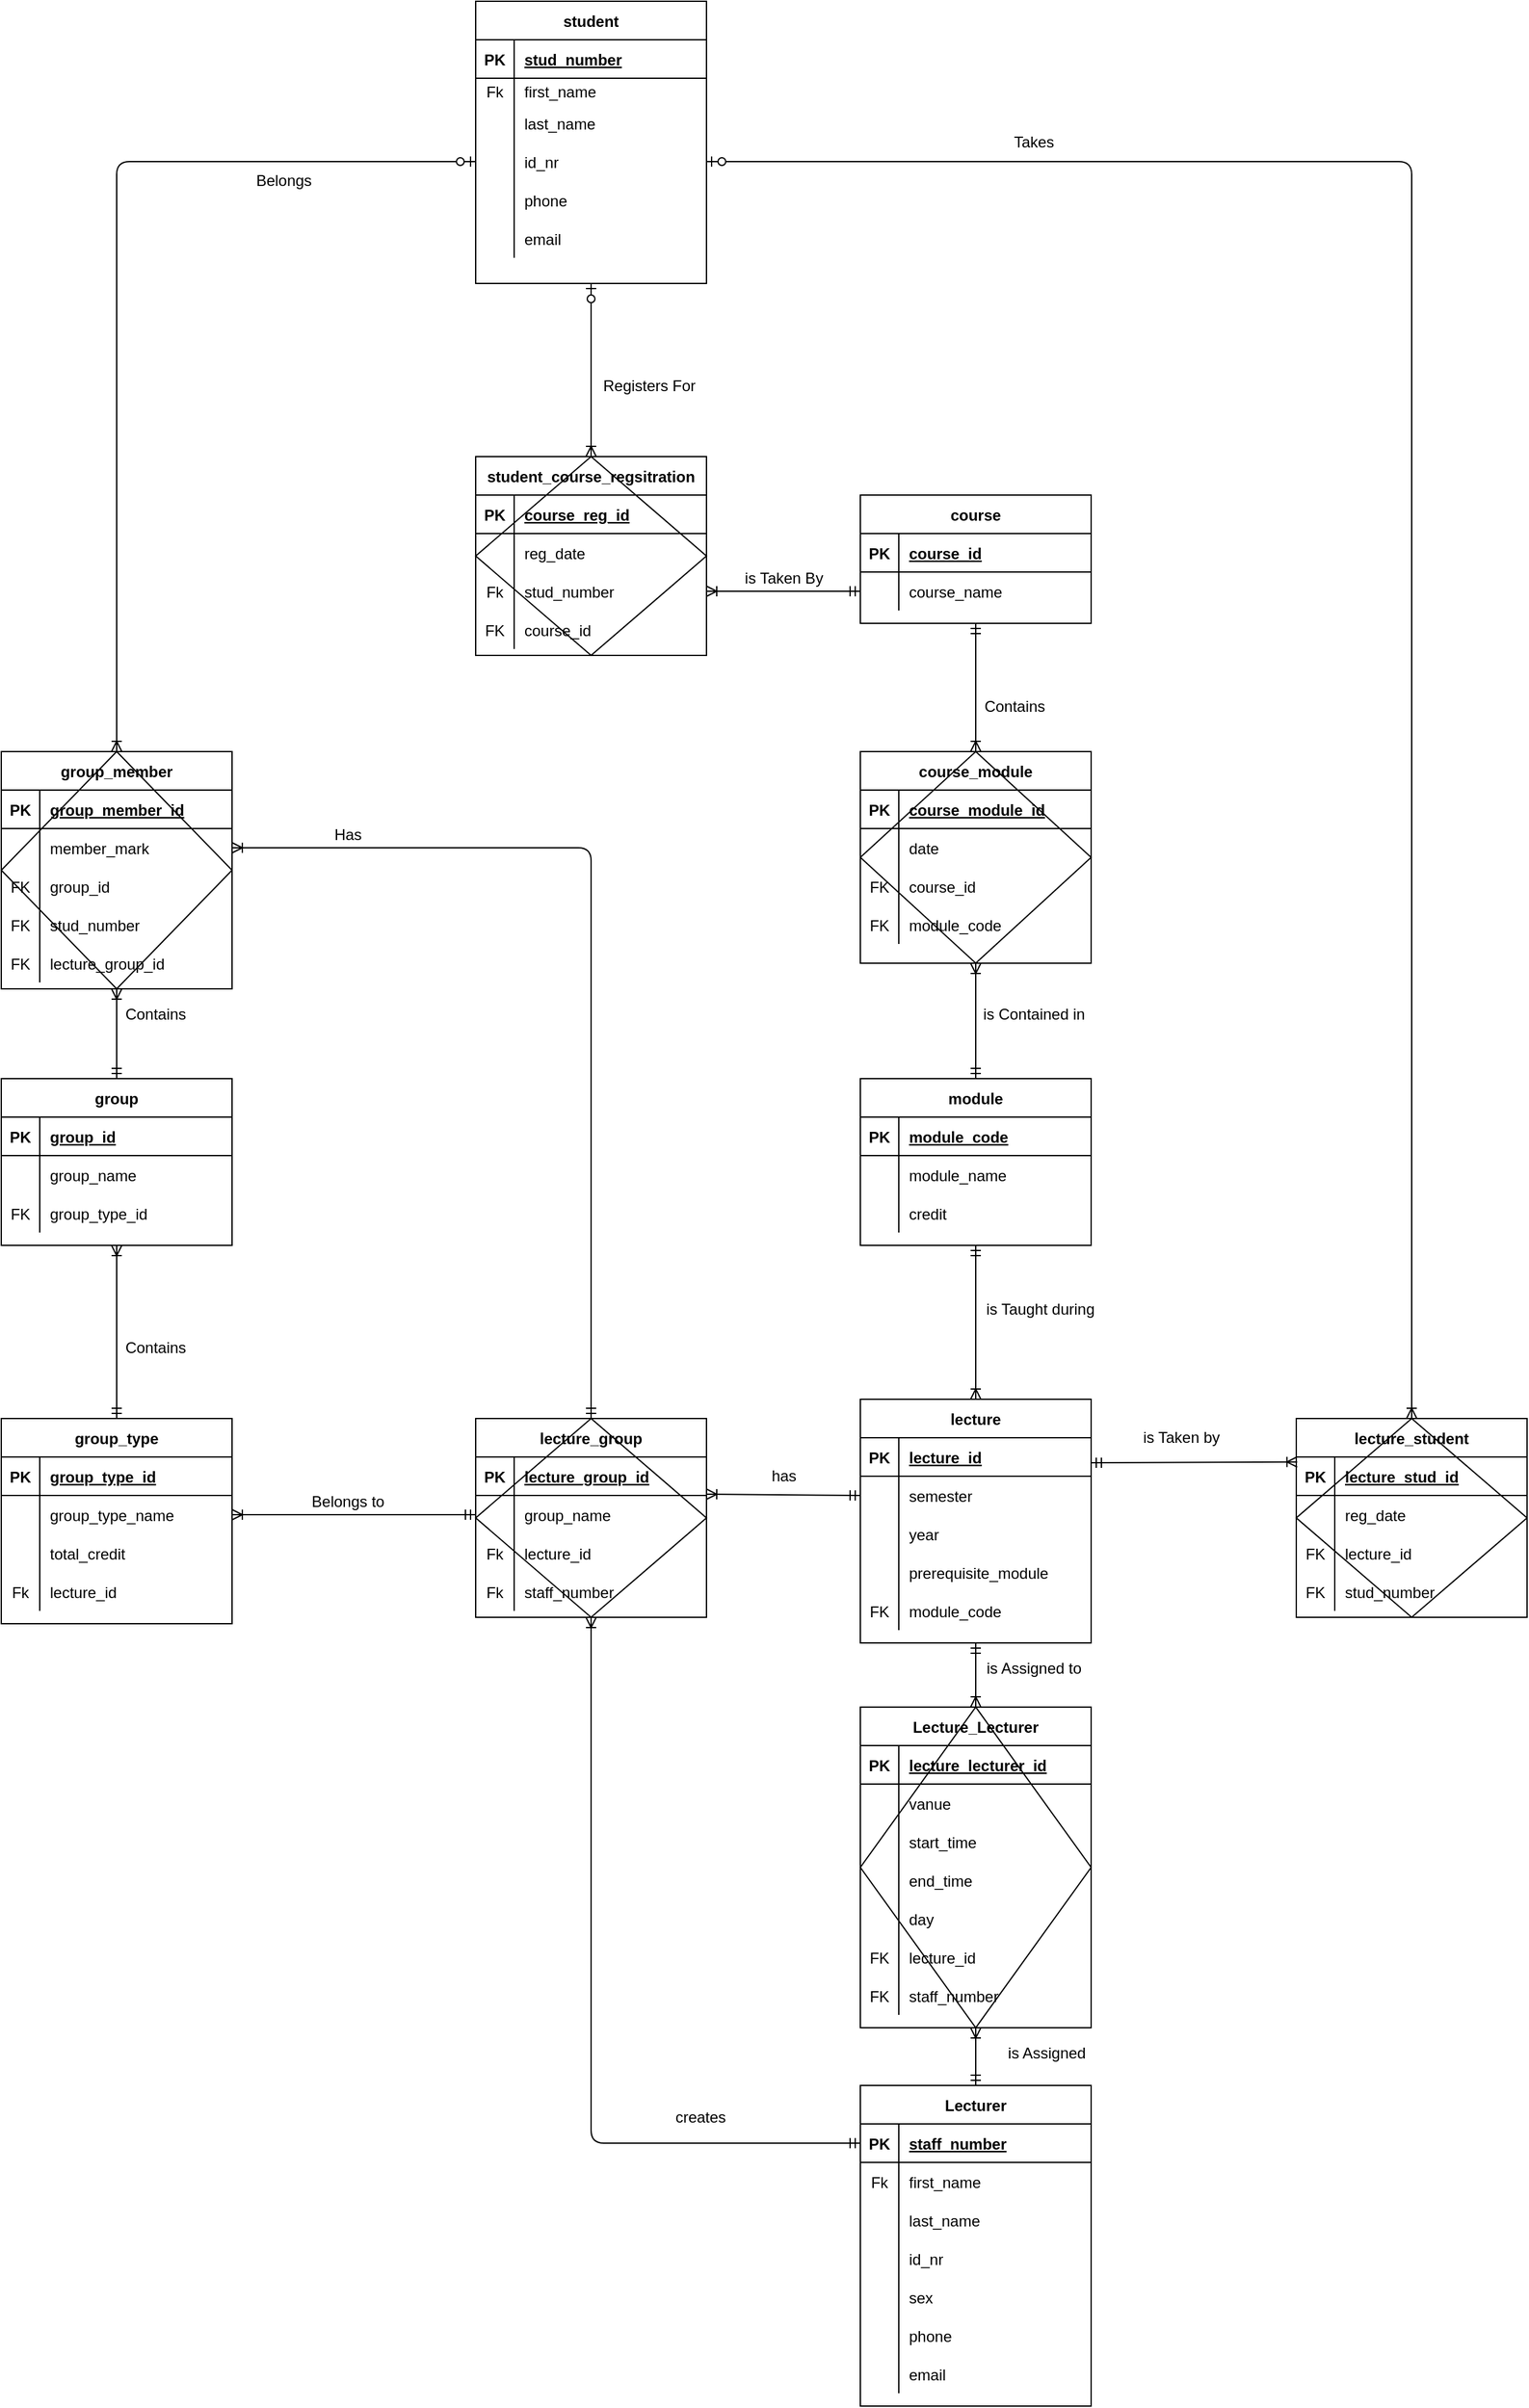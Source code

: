 <mxfile version="13.9.9" type="device"><diagram id="hMdftTgfA4NUBwK2byQt" name="Page-1"><mxGraphModel dx="1326" dy="3007" grid="1" gridSize="10" guides="1" tooltips="1" connect="1" arrows="1" fold="1" page="1" pageScale="1" pageWidth="850" pageHeight="1100" math="0" shadow="0"><root><mxCell id="0"/><mxCell id="1" parent="0"/><mxCell id="UIIeKpWkgr3Be4S0Z8B_-1" value="student" style="shape=table;startSize=30;container=1;collapsible=1;childLayout=tableLayout;fixedRows=1;rowLines=0;fontStyle=1;align=center;resizeLast=1;" parent="1" vertex="1"><mxGeometry x="700" y="-2020" width="180" height="220" as="geometry"/></mxCell><mxCell id="UIIeKpWkgr3Be4S0Z8B_-2" value="" style="shape=partialRectangle;collapsible=0;dropTarget=0;pointerEvents=0;fillColor=none;top=0;left=0;bottom=1;right=0;points=[[0,0.5],[1,0.5]];portConstraint=eastwest;" parent="UIIeKpWkgr3Be4S0Z8B_-1" vertex="1"><mxGeometry y="30" width="180" height="30" as="geometry"/></mxCell><mxCell id="UIIeKpWkgr3Be4S0Z8B_-3" value="PK" style="shape=partialRectangle;connectable=0;fillColor=none;top=0;left=0;bottom=0;right=0;fontStyle=1;overflow=hidden;" parent="UIIeKpWkgr3Be4S0Z8B_-2" vertex="1"><mxGeometry width="30" height="30" as="geometry"/></mxCell><mxCell id="UIIeKpWkgr3Be4S0Z8B_-4" value="stud_number" style="shape=partialRectangle;connectable=0;fillColor=none;top=0;left=0;bottom=0;right=0;align=left;spacingLeft=6;fontStyle=5;overflow=hidden;" parent="UIIeKpWkgr3Be4S0Z8B_-2" vertex="1"><mxGeometry x="30" width="150" height="30" as="geometry"/></mxCell><mxCell id="UIIeKpWkgr3Be4S0Z8B_-5" value="" style="shape=partialRectangle;collapsible=0;dropTarget=0;pointerEvents=0;fillColor=none;top=0;left=0;bottom=0;right=0;points=[[0,0.5],[1,0.5]];portConstraint=eastwest;" parent="UIIeKpWkgr3Be4S0Z8B_-1" vertex="1"><mxGeometry y="60" width="180" height="20" as="geometry"/></mxCell><mxCell id="UIIeKpWkgr3Be4S0Z8B_-6" value="Fk" style="shape=partialRectangle;connectable=0;fillColor=none;top=0;left=0;bottom=0;right=0;editable=1;overflow=hidden;" parent="UIIeKpWkgr3Be4S0Z8B_-5" vertex="1"><mxGeometry width="30" height="20" as="geometry"/></mxCell><mxCell id="UIIeKpWkgr3Be4S0Z8B_-7" value="first_name" style="shape=partialRectangle;connectable=0;fillColor=none;top=0;left=0;bottom=0;right=0;align=left;spacingLeft=6;overflow=hidden;" parent="UIIeKpWkgr3Be4S0Z8B_-5" vertex="1"><mxGeometry x="30" width="150" height="20" as="geometry"/></mxCell><mxCell id="UIIeKpWkgr3Be4S0Z8B_-8" value="" style="shape=partialRectangle;collapsible=0;dropTarget=0;pointerEvents=0;fillColor=none;top=0;left=0;bottom=0;right=0;points=[[0,0.5],[1,0.5]];portConstraint=eastwest;" parent="UIIeKpWkgr3Be4S0Z8B_-1" vertex="1"><mxGeometry y="80" width="180" height="30" as="geometry"/></mxCell><mxCell id="UIIeKpWkgr3Be4S0Z8B_-9" value="" style="shape=partialRectangle;connectable=0;fillColor=none;top=0;left=0;bottom=0;right=0;editable=1;overflow=hidden;" parent="UIIeKpWkgr3Be4S0Z8B_-8" vertex="1"><mxGeometry width="30" height="30" as="geometry"/></mxCell><mxCell id="UIIeKpWkgr3Be4S0Z8B_-10" value="last_name" style="shape=partialRectangle;connectable=0;fillColor=none;top=0;left=0;bottom=0;right=0;align=left;spacingLeft=6;overflow=hidden;" parent="UIIeKpWkgr3Be4S0Z8B_-8" vertex="1"><mxGeometry x="30" width="150" height="30" as="geometry"/></mxCell><mxCell id="UIIeKpWkgr3Be4S0Z8B_-11" value="" style="shape=partialRectangle;collapsible=0;dropTarget=0;pointerEvents=0;fillColor=none;top=0;left=0;bottom=0;right=0;points=[[0,0.5],[1,0.5]];portConstraint=eastwest;" parent="UIIeKpWkgr3Be4S0Z8B_-1" vertex="1"><mxGeometry y="110" width="180" height="30" as="geometry"/></mxCell><mxCell id="UIIeKpWkgr3Be4S0Z8B_-12" value="" style="shape=partialRectangle;connectable=0;fillColor=none;top=0;left=0;bottom=0;right=0;editable=1;overflow=hidden;" parent="UIIeKpWkgr3Be4S0Z8B_-11" vertex="1"><mxGeometry width="30" height="30" as="geometry"/></mxCell><mxCell id="UIIeKpWkgr3Be4S0Z8B_-13" value="id_nr" style="shape=partialRectangle;connectable=0;fillColor=none;top=0;left=0;bottom=0;right=0;align=left;spacingLeft=6;overflow=hidden;" parent="UIIeKpWkgr3Be4S0Z8B_-11" vertex="1"><mxGeometry x="30" width="150" height="30" as="geometry"/></mxCell><mxCell id="UIIeKpWkgr3Be4S0Z8B_-17" value="" style="shape=partialRectangle;collapsible=0;dropTarget=0;pointerEvents=0;fillColor=none;top=0;left=0;bottom=0;right=0;points=[[0,0.5],[1,0.5]];portConstraint=eastwest;" parent="UIIeKpWkgr3Be4S0Z8B_-1" vertex="1"><mxGeometry y="140" width="180" height="30" as="geometry"/></mxCell><mxCell id="UIIeKpWkgr3Be4S0Z8B_-18" value="" style="shape=partialRectangle;connectable=0;fillColor=none;top=0;left=0;bottom=0;right=0;editable=1;overflow=hidden;" parent="UIIeKpWkgr3Be4S0Z8B_-17" vertex="1"><mxGeometry width="30" height="30" as="geometry"/></mxCell><mxCell id="UIIeKpWkgr3Be4S0Z8B_-19" value="phone" style="shape=partialRectangle;connectable=0;fillColor=none;top=0;left=0;bottom=0;right=0;align=left;spacingLeft=6;overflow=hidden;" parent="UIIeKpWkgr3Be4S0Z8B_-17" vertex="1"><mxGeometry x="30" width="150" height="30" as="geometry"/></mxCell><mxCell id="UIIeKpWkgr3Be4S0Z8B_-20" value="" style="shape=partialRectangle;collapsible=0;dropTarget=0;pointerEvents=0;fillColor=none;top=0;left=0;bottom=0;right=0;points=[[0,0.5],[1,0.5]];portConstraint=eastwest;" parent="UIIeKpWkgr3Be4S0Z8B_-1" vertex="1"><mxGeometry y="170" width="180" height="30" as="geometry"/></mxCell><mxCell id="UIIeKpWkgr3Be4S0Z8B_-21" value="" style="shape=partialRectangle;connectable=0;fillColor=none;top=0;left=0;bottom=0;right=0;editable=1;overflow=hidden;" parent="UIIeKpWkgr3Be4S0Z8B_-20" vertex="1"><mxGeometry width="30" height="30" as="geometry"/></mxCell><mxCell id="UIIeKpWkgr3Be4S0Z8B_-22" value="email" style="shape=partialRectangle;connectable=0;fillColor=none;top=0;left=0;bottom=0;right=0;align=left;spacingLeft=6;overflow=hidden;" parent="UIIeKpWkgr3Be4S0Z8B_-20" vertex="1"><mxGeometry x="30" width="150" height="30" as="geometry"/></mxCell><mxCell id="UIIeKpWkgr3Be4S0Z8B_-23" value="student_course_regsitration" style="shape=table;startSize=30;container=1;collapsible=1;childLayout=tableLayout;fixedRows=1;rowLines=0;fontStyle=1;align=center;resizeLast=1;" parent="1" vertex="1"><mxGeometry x="700" y="-1665" width="180" height="155" as="geometry"/></mxCell><mxCell id="UIIeKpWkgr3Be4S0Z8B_-24" value="" style="shape=partialRectangle;collapsible=0;dropTarget=0;pointerEvents=0;fillColor=none;top=0;left=0;bottom=1;right=0;points=[[0,0.5],[1,0.5]];portConstraint=eastwest;" parent="UIIeKpWkgr3Be4S0Z8B_-23" vertex="1"><mxGeometry y="30" width="180" height="30" as="geometry"/></mxCell><mxCell id="UIIeKpWkgr3Be4S0Z8B_-25" value="PK" style="shape=partialRectangle;connectable=0;fillColor=none;top=0;left=0;bottom=0;right=0;fontStyle=1;overflow=hidden;" parent="UIIeKpWkgr3Be4S0Z8B_-24" vertex="1"><mxGeometry width="30" height="30" as="geometry"/></mxCell><mxCell id="UIIeKpWkgr3Be4S0Z8B_-26" value="course_reg_id" style="shape=partialRectangle;connectable=0;fillColor=none;top=0;left=0;bottom=0;right=0;align=left;spacingLeft=6;fontStyle=5;overflow=hidden;" parent="UIIeKpWkgr3Be4S0Z8B_-24" vertex="1"><mxGeometry x="30" width="150" height="30" as="geometry"/></mxCell><mxCell id="UIIeKpWkgr3Be4S0Z8B_-27" value="" style="shape=partialRectangle;collapsible=0;dropTarget=0;pointerEvents=0;fillColor=none;top=0;left=0;bottom=0;right=0;points=[[0,0.5],[1,0.5]];portConstraint=eastwest;" parent="UIIeKpWkgr3Be4S0Z8B_-23" vertex="1"><mxGeometry y="60" width="180" height="30" as="geometry"/></mxCell><mxCell id="UIIeKpWkgr3Be4S0Z8B_-28" value="" style="shape=partialRectangle;connectable=0;fillColor=none;top=0;left=0;bottom=0;right=0;editable=1;overflow=hidden;" parent="UIIeKpWkgr3Be4S0Z8B_-27" vertex="1"><mxGeometry width="30" height="30" as="geometry"/></mxCell><mxCell id="UIIeKpWkgr3Be4S0Z8B_-29" value="reg_date" style="shape=partialRectangle;connectable=0;fillColor=none;top=0;left=0;bottom=0;right=0;align=left;spacingLeft=6;overflow=hidden;" parent="UIIeKpWkgr3Be4S0Z8B_-27" vertex="1"><mxGeometry x="30" width="150" height="30" as="geometry"/></mxCell><mxCell id="UIIeKpWkgr3Be4S0Z8B_-30" value="" style="shape=partialRectangle;collapsible=0;dropTarget=0;pointerEvents=0;fillColor=none;top=0;left=0;bottom=0;right=0;points=[[0,0.5],[1,0.5]];portConstraint=eastwest;" parent="UIIeKpWkgr3Be4S0Z8B_-23" vertex="1"><mxGeometry y="90" width="180" height="30" as="geometry"/></mxCell><mxCell id="UIIeKpWkgr3Be4S0Z8B_-31" value="Fk" style="shape=partialRectangle;connectable=0;fillColor=none;top=0;left=0;bottom=0;right=0;editable=1;overflow=hidden;" parent="UIIeKpWkgr3Be4S0Z8B_-30" vertex="1"><mxGeometry width="30" height="30" as="geometry"/></mxCell><mxCell id="UIIeKpWkgr3Be4S0Z8B_-32" value="stud_number" style="shape=partialRectangle;connectable=0;fillColor=none;top=0;left=0;bottom=0;right=0;align=left;spacingLeft=6;overflow=hidden;" parent="UIIeKpWkgr3Be4S0Z8B_-30" vertex="1"><mxGeometry x="30" width="150" height="30" as="geometry"/></mxCell><mxCell id="UIIeKpWkgr3Be4S0Z8B_-33" value="" style="shape=partialRectangle;collapsible=0;dropTarget=0;pointerEvents=0;fillColor=none;top=0;left=0;bottom=0;right=0;points=[[0,0.5],[1,0.5]];portConstraint=eastwest;" parent="UIIeKpWkgr3Be4S0Z8B_-23" vertex="1"><mxGeometry y="120" width="180" height="30" as="geometry"/></mxCell><mxCell id="UIIeKpWkgr3Be4S0Z8B_-34" value="FK" style="shape=partialRectangle;connectable=0;fillColor=none;top=0;left=0;bottom=0;right=0;editable=1;overflow=hidden;" parent="UIIeKpWkgr3Be4S0Z8B_-33" vertex="1"><mxGeometry width="30" height="30" as="geometry"/></mxCell><mxCell id="UIIeKpWkgr3Be4S0Z8B_-35" value="course_id" style="shape=partialRectangle;connectable=0;fillColor=none;top=0;left=0;bottom=0;right=0;align=left;spacingLeft=6;overflow=hidden;" parent="UIIeKpWkgr3Be4S0Z8B_-33" vertex="1"><mxGeometry x="30" width="150" height="30" as="geometry"/></mxCell><mxCell id="UIIeKpWkgr3Be4S0Z8B_-36" value="course" style="shape=table;startSize=30;container=1;collapsible=1;childLayout=tableLayout;fixedRows=1;rowLines=0;fontStyle=1;align=center;resizeLast=1;" parent="1" vertex="1"><mxGeometry x="1000" y="-1635" width="180" height="100" as="geometry"/></mxCell><mxCell id="UIIeKpWkgr3Be4S0Z8B_-37" value="" style="shape=partialRectangle;collapsible=0;dropTarget=0;pointerEvents=0;fillColor=none;top=0;left=0;bottom=1;right=0;points=[[0,0.5],[1,0.5]];portConstraint=eastwest;" parent="UIIeKpWkgr3Be4S0Z8B_-36" vertex="1"><mxGeometry y="30" width="180" height="30" as="geometry"/></mxCell><mxCell id="UIIeKpWkgr3Be4S0Z8B_-38" value="PK" style="shape=partialRectangle;connectable=0;fillColor=none;top=0;left=0;bottom=0;right=0;fontStyle=1;overflow=hidden;" parent="UIIeKpWkgr3Be4S0Z8B_-37" vertex="1"><mxGeometry width="30" height="30" as="geometry"/></mxCell><mxCell id="UIIeKpWkgr3Be4S0Z8B_-39" value="course_id" style="shape=partialRectangle;connectable=0;fillColor=none;top=0;left=0;bottom=0;right=0;align=left;spacingLeft=6;fontStyle=5;overflow=hidden;" parent="UIIeKpWkgr3Be4S0Z8B_-37" vertex="1"><mxGeometry x="30" width="150" height="30" as="geometry"/></mxCell><mxCell id="UIIeKpWkgr3Be4S0Z8B_-40" value="" style="shape=partialRectangle;collapsible=0;dropTarget=0;pointerEvents=0;fillColor=none;top=0;left=0;bottom=0;right=0;points=[[0,0.5],[1,0.5]];portConstraint=eastwest;" parent="UIIeKpWkgr3Be4S0Z8B_-36" vertex="1"><mxGeometry y="60" width="180" height="30" as="geometry"/></mxCell><mxCell id="UIIeKpWkgr3Be4S0Z8B_-41" value="" style="shape=partialRectangle;connectable=0;fillColor=none;top=0;left=0;bottom=0;right=0;editable=1;overflow=hidden;" parent="UIIeKpWkgr3Be4S0Z8B_-40" vertex="1"><mxGeometry width="30" height="30" as="geometry"/></mxCell><mxCell id="UIIeKpWkgr3Be4S0Z8B_-42" value="course_name" style="shape=partialRectangle;connectable=0;fillColor=none;top=0;left=0;bottom=0;right=0;align=left;spacingLeft=6;overflow=hidden;" parent="UIIeKpWkgr3Be4S0Z8B_-40" vertex="1"><mxGeometry x="30" width="150" height="30" as="geometry"/></mxCell><mxCell id="UIIeKpWkgr3Be4S0Z8B_-46" value="Registers For" style="text;html=1;align=center;verticalAlign=middle;resizable=0;points=[];autosize=1;" parent="1" vertex="1"><mxGeometry x="790" y="-1730" width="90" height="20" as="geometry"/></mxCell><mxCell id="UIIeKpWkgr3Be4S0Z8B_-47" value="is Taken By" style="text;html=1;align=center;verticalAlign=middle;resizable=0;points=[];autosize=1;" parent="1" vertex="1"><mxGeometry x="900" y="-1580" width="80" height="20" as="geometry"/></mxCell><mxCell id="UIIeKpWkgr3Be4S0Z8B_-48" value="" style="fontSize=12;html=1;endArrow=ERoneToMany;startArrow=ERzeroToOne;entryX=0.5;entryY=0;entryDx=0;entryDy=0;exitX=0.5;exitY=1;exitDx=0;exitDy=0;" parent="1" source="UIIeKpWkgr3Be4S0Z8B_-1" target="73DtKOouNS3g7BPPciw1-31" edge="1"><mxGeometry width="100" height="100" relative="1" as="geometry"><mxPoint x="800" y="-1770" as="sourcePoint"/><mxPoint x="750" y="-1730" as="targetPoint"/></mxGeometry></mxCell><mxCell id="UIIeKpWkgr3Be4S0Z8B_-49" value="module" style="shape=table;startSize=30;container=1;collapsible=1;childLayout=tableLayout;fixedRows=1;rowLines=0;fontStyle=1;align=center;resizeLast=1;" parent="1" vertex="1"><mxGeometry x="1000" y="-1180" width="180" height="130" as="geometry"/></mxCell><mxCell id="UIIeKpWkgr3Be4S0Z8B_-50" value="" style="shape=partialRectangle;collapsible=0;dropTarget=0;pointerEvents=0;fillColor=none;top=0;left=0;bottom=1;right=0;points=[[0,0.5],[1,0.5]];portConstraint=eastwest;" parent="UIIeKpWkgr3Be4S0Z8B_-49" vertex="1"><mxGeometry y="30" width="180" height="30" as="geometry"/></mxCell><mxCell id="UIIeKpWkgr3Be4S0Z8B_-51" value="PK" style="shape=partialRectangle;connectable=0;fillColor=none;top=0;left=0;bottom=0;right=0;fontStyle=1;overflow=hidden;" parent="UIIeKpWkgr3Be4S0Z8B_-50" vertex="1"><mxGeometry width="30" height="30" as="geometry"/></mxCell><mxCell id="UIIeKpWkgr3Be4S0Z8B_-52" value="module_code" style="shape=partialRectangle;connectable=0;fillColor=none;top=0;left=0;bottom=0;right=0;align=left;spacingLeft=6;fontStyle=5;overflow=hidden;" parent="UIIeKpWkgr3Be4S0Z8B_-50" vertex="1"><mxGeometry x="30" width="150" height="30" as="geometry"/></mxCell><mxCell id="UIIeKpWkgr3Be4S0Z8B_-53" value="" style="shape=partialRectangle;collapsible=0;dropTarget=0;pointerEvents=0;fillColor=none;top=0;left=0;bottom=0;right=0;points=[[0,0.5],[1,0.5]];portConstraint=eastwest;" parent="UIIeKpWkgr3Be4S0Z8B_-49" vertex="1"><mxGeometry y="60" width="180" height="30" as="geometry"/></mxCell><mxCell id="UIIeKpWkgr3Be4S0Z8B_-54" value="" style="shape=partialRectangle;connectable=0;fillColor=none;top=0;left=0;bottom=0;right=0;editable=1;overflow=hidden;" parent="UIIeKpWkgr3Be4S0Z8B_-53" vertex="1"><mxGeometry width="30" height="30" as="geometry"/></mxCell><mxCell id="UIIeKpWkgr3Be4S0Z8B_-55" value="module_name" style="shape=partialRectangle;connectable=0;fillColor=none;top=0;left=0;bottom=0;right=0;align=left;spacingLeft=6;overflow=hidden;" parent="UIIeKpWkgr3Be4S0Z8B_-53" vertex="1"><mxGeometry x="30" width="150" height="30" as="geometry"/></mxCell><mxCell id="dX71IKt0_qHzaFt2EAjA-1" value="" style="shape=partialRectangle;collapsible=0;dropTarget=0;pointerEvents=0;fillColor=none;top=0;left=0;bottom=0;right=0;points=[[0,0.5],[1,0.5]];portConstraint=eastwest;" parent="UIIeKpWkgr3Be4S0Z8B_-49" vertex="1"><mxGeometry y="90" width="180" height="30" as="geometry"/></mxCell><mxCell id="dX71IKt0_qHzaFt2EAjA-2" value="" style="shape=partialRectangle;connectable=0;fillColor=none;top=0;left=0;bottom=0;right=0;editable=1;overflow=hidden;" parent="dX71IKt0_qHzaFt2EAjA-1" vertex="1"><mxGeometry width="30" height="30" as="geometry"/></mxCell><mxCell id="dX71IKt0_qHzaFt2EAjA-3" value="credit" style="shape=partialRectangle;connectable=0;fillColor=none;top=0;left=0;bottom=0;right=0;align=left;spacingLeft=6;overflow=hidden;" parent="dX71IKt0_qHzaFt2EAjA-1" vertex="1"><mxGeometry x="30" width="150" height="30" as="geometry"/></mxCell><mxCell id="UIIeKpWkgr3Be4S0Z8B_-59" value="course_module" style="shape=table;startSize=30;container=1;collapsible=1;childLayout=tableLayout;fixedRows=1;rowLines=0;fontStyle=1;align=center;resizeLast=1;" parent="1" vertex="1"><mxGeometry x="1000" y="-1435" width="180" height="165" as="geometry"/></mxCell><mxCell id="UIIeKpWkgr3Be4S0Z8B_-60" value="" style="shape=partialRectangle;collapsible=0;dropTarget=0;pointerEvents=0;fillColor=none;top=0;left=0;bottom=1;right=0;points=[[0,0.5],[1,0.5]];portConstraint=eastwest;" parent="UIIeKpWkgr3Be4S0Z8B_-59" vertex="1"><mxGeometry y="30" width="180" height="30" as="geometry"/></mxCell><mxCell id="UIIeKpWkgr3Be4S0Z8B_-61" value="PK" style="shape=partialRectangle;connectable=0;fillColor=none;top=0;left=0;bottom=0;right=0;fontStyle=1;overflow=hidden;" parent="UIIeKpWkgr3Be4S0Z8B_-60" vertex="1"><mxGeometry width="30" height="30" as="geometry"/></mxCell><mxCell id="UIIeKpWkgr3Be4S0Z8B_-62" value="course_module_id" style="shape=partialRectangle;connectable=0;fillColor=none;top=0;left=0;bottom=0;right=0;align=left;spacingLeft=6;fontStyle=5;overflow=hidden;" parent="UIIeKpWkgr3Be4S0Z8B_-60" vertex="1"><mxGeometry x="30" width="150" height="30" as="geometry"/></mxCell><mxCell id="UIIeKpWkgr3Be4S0Z8B_-63" value="" style="shape=partialRectangle;collapsible=0;dropTarget=0;pointerEvents=0;fillColor=none;top=0;left=0;bottom=0;right=0;points=[[0,0.5],[1,0.5]];portConstraint=eastwest;" parent="UIIeKpWkgr3Be4S0Z8B_-59" vertex="1"><mxGeometry y="60" width="180" height="30" as="geometry"/></mxCell><mxCell id="UIIeKpWkgr3Be4S0Z8B_-64" value="" style="shape=partialRectangle;connectable=0;fillColor=none;top=0;left=0;bottom=0;right=0;editable=1;overflow=hidden;" parent="UIIeKpWkgr3Be4S0Z8B_-63" vertex="1"><mxGeometry width="30" height="30" as="geometry"/></mxCell><mxCell id="UIIeKpWkgr3Be4S0Z8B_-65" value="date" style="shape=partialRectangle;connectable=0;fillColor=none;top=0;left=0;bottom=0;right=0;align=left;spacingLeft=6;overflow=hidden;" parent="UIIeKpWkgr3Be4S0Z8B_-63" vertex="1"><mxGeometry x="30" width="150" height="30" as="geometry"/></mxCell><mxCell id="UIIeKpWkgr3Be4S0Z8B_-66" value="" style="shape=partialRectangle;collapsible=0;dropTarget=0;pointerEvents=0;fillColor=none;top=0;left=0;bottom=0;right=0;points=[[0,0.5],[1,0.5]];portConstraint=eastwest;" parent="UIIeKpWkgr3Be4S0Z8B_-59" vertex="1"><mxGeometry y="90" width="180" height="30" as="geometry"/></mxCell><mxCell id="UIIeKpWkgr3Be4S0Z8B_-67" value="FK" style="shape=partialRectangle;connectable=0;fillColor=none;top=0;left=0;bottom=0;right=0;editable=1;overflow=hidden;" parent="UIIeKpWkgr3Be4S0Z8B_-66" vertex="1"><mxGeometry width="30" height="30" as="geometry"/></mxCell><mxCell id="UIIeKpWkgr3Be4S0Z8B_-68" value="course_id" style="shape=partialRectangle;connectable=0;fillColor=none;top=0;left=0;bottom=0;right=0;align=left;spacingLeft=6;overflow=hidden;" parent="UIIeKpWkgr3Be4S0Z8B_-66" vertex="1"><mxGeometry x="30" width="150" height="30" as="geometry"/></mxCell><mxCell id="UIIeKpWkgr3Be4S0Z8B_-69" value="" style="shape=partialRectangle;collapsible=0;dropTarget=0;pointerEvents=0;fillColor=none;top=0;left=0;bottom=0;right=0;points=[[0,0.5],[1,0.5]];portConstraint=eastwest;" parent="UIIeKpWkgr3Be4S0Z8B_-59" vertex="1"><mxGeometry y="120" width="180" height="30" as="geometry"/></mxCell><mxCell id="UIIeKpWkgr3Be4S0Z8B_-70" value="FK" style="shape=partialRectangle;connectable=0;fillColor=none;top=0;left=0;bottom=0;right=0;editable=1;overflow=hidden;" parent="UIIeKpWkgr3Be4S0Z8B_-69" vertex="1"><mxGeometry width="30" height="30" as="geometry"/></mxCell><mxCell id="UIIeKpWkgr3Be4S0Z8B_-71" value="module_code" style="shape=partialRectangle;connectable=0;fillColor=none;top=0;left=0;bottom=0;right=0;align=left;spacingLeft=6;overflow=hidden;" parent="UIIeKpWkgr3Be4S0Z8B_-69" vertex="1"><mxGeometry x="30" width="150" height="30" as="geometry"/></mxCell><mxCell id="UIIeKpWkgr3Be4S0Z8B_-72" value="" style="fontSize=12;html=1;endArrow=ERoneToMany;startArrow=ERmandOne;exitX=0.5;exitY=1;exitDx=0;exitDy=0;" parent="1" source="UIIeKpWkgr3Be4S0Z8B_-36" target="UIIeKpWkgr3Be4S0Z8B_-59" edge="1"><mxGeometry width="100" height="100" relative="1" as="geometry"><mxPoint x="860" y="-1500" as="sourcePoint"/><mxPoint x="1010" y="-1480" as="targetPoint"/></mxGeometry></mxCell><mxCell id="UIIeKpWkgr3Be4S0Z8B_-73" value="" style="fontSize=12;html=1;endArrow=ERoneToMany;startArrow=ERmandOne;entryX=0.5;entryY=1;entryDx=0;entryDy=0;exitX=0.5;exitY=0;exitDx=0;exitDy=0;" parent="1" source="UIIeKpWkgr3Be4S0Z8B_-49" target="UIIeKpWkgr3Be4S0Z8B_-59" edge="1"><mxGeometry width="100" height="100" relative="1" as="geometry"><mxPoint x="1230" y="-1290" as="sourcePoint"/><mxPoint x="1100" y="-1495" as="targetPoint"/></mxGeometry></mxCell><mxCell id="UIIeKpWkgr3Be4S0Z8B_-74" value="Contains" style="text;html=1;align=center;verticalAlign=middle;resizable=0;points=[];autosize=1;" parent="1" vertex="1"><mxGeometry x="1090" y="-1480" width="60" height="20" as="geometry"/></mxCell><mxCell id="UIIeKpWkgr3Be4S0Z8B_-75" value="is Taught during" style="text;html=1;align=center;verticalAlign=middle;resizable=0;points=[];autosize=1;" parent="1" vertex="1"><mxGeometry x="1090" y="-1010" width="100" height="20" as="geometry"/></mxCell><mxCell id="UIIeKpWkgr3Be4S0Z8B_-76" value="" style="fontSize=12;html=1;endArrow=ERoneToMany;startArrow=ERmandOne;exitX=0;exitY=0.5;exitDx=0;exitDy=0;entryX=1;entryY=0.5;entryDx=0;entryDy=0;" parent="1" source="UIIeKpWkgr3Be4S0Z8B_-40" target="UIIeKpWkgr3Be4S0Z8B_-30" edge="1"><mxGeometry width="100" height="100" relative="1" as="geometry"><mxPoint x="1100" y="-1495" as="sourcePoint"/><mxPoint x="1100" y="-1425" as="targetPoint"/></mxGeometry></mxCell><mxCell id="UIIeKpWkgr3Be4S0Z8B_-87" value="" style="fontSize=12;html=1;endArrow=ERoneToMany;startArrow=ERmandOne;exitX=0.5;exitY=1;exitDx=0;exitDy=0;entryX=0.5;entryY=0;entryDx=0;entryDy=0;" parent="1" source="UIIeKpWkgr3Be4S0Z8B_-49" target="W6VYJAsIH8glXQRH1g5g-1" edge="1"><mxGeometry width="100" height="100" relative="1" as="geometry"><mxPoint x="1690" y="-1290" as="sourcePoint"/><mxPoint x="1090.0" y="-960" as="targetPoint"/></mxGeometry></mxCell><mxCell id="UIIeKpWkgr3Be4S0Z8B_-102" value="Lecturer" style="shape=table;startSize=30;container=1;collapsible=1;childLayout=tableLayout;fixedRows=1;rowLines=0;fontStyle=1;align=center;resizeLast=1;" parent="1" vertex="1"><mxGeometry x="1000" y="-395" width="180" height="250" as="geometry"/></mxCell><mxCell id="UIIeKpWkgr3Be4S0Z8B_-103" value="" style="shape=partialRectangle;collapsible=0;dropTarget=0;pointerEvents=0;fillColor=none;top=0;left=0;bottom=1;right=0;points=[[0,0.5],[1,0.5]];portConstraint=eastwest;" parent="UIIeKpWkgr3Be4S0Z8B_-102" vertex="1"><mxGeometry y="30" width="180" height="30" as="geometry"/></mxCell><mxCell id="UIIeKpWkgr3Be4S0Z8B_-104" value="PK" style="shape=partialRectangle;connectable=0;fillColor=none;top=0;left=0;bottom=0;right=0;fontStyle=1;overflow=hidden;" parent="UIIeKpWkgr3Be4S0Z8B_-103" vertex="1"><mxGeometry width="30" height="30" as="geometry"/></mxCell><mxCell id="UIIeKpWkgr3Be4S0Z8B_-105" value="staff_number" style="shape=partialRectangle;connectable=0;fillColor=none;top=0;left=0;bottom=0;right=0;align=left;spacingLeft=6;fontStyle=5;overflow=hidden;" parent="UIIeKpWkgr3Be4S0Z8B_-103" vertex="1"><mxGeometry x="30" width="150" height="30" as="geometry"/></mxCell><mxCell id="UIIeKpWkgr3Be4S0Z8B_-106" value="" style="shape=partialRectangle;collapsible=0;dropTarget=0;pointerEvents=0;fillColor=none;top=0;left=0;bottom=0;right=0;points=[[0,0.5],[1,0.5]];portConstraint=eastwest;" parent="UIIeKpWkgr3Be4S0Z8B_-102" vertex="1"><mxGeometry y="60" width="180" height="30" as="geometry"/></mxCell><mxCell id="UIIeKpWkgr3Be4S0Z8B_-107" value="Fk" style="shape=partialRectangle;connectable=0;fillColor=none;top=0;left=0;bottom=0;right=0;editable=1;overflow=hidden;" parent="UIIeKpWkgr3Be4S0Z8B_-106" vertex="1"><mxGeometry width="30" height="30" as="geometry"/></mxCell><mxCell id="UIIeKpWkgr3Be4S0Z8B_-108" value="first_name" style="shape=partialRectangle;connectable=0;fillColor=none;top=0;left=0;bottom=0;right=0;align=left;spacingLeft=6;overflow=hidden;" parent="UIIeKpWkgr3Be4S0Z8B_-106" vertex="1"><mxGeometry x="30" width="150" height="30" as="geometry"/></mxCell><mxCell id="UIIeKpWkgr3Be4S0Z8B_-109" value="" style="shape=partialRectangle;collapsible=0;dropTarget=0;pointerEvents=0;fillColor=none;top=0;left=0;bottom=0;right=0;points=[[0,0.5],[1,0.5]];portConstraint=eastwest;" parent="UIIeKpWkgr3Be4S0Z8B_-102" vertex="1"><mxGeometry y="90" width="180" height="30" as="geometry"/></mxCell><mxCell id="UIIeKpWkgr3Be4S0Z8B_-110" value="" style="shape=partialRectangle;connectable=0;fillColor=none;top=0;left=0;bottom=0;right=0;editable=1;overflow=hidden;" parent="UIIeKpWkgr3Be4S0Z8B_-109" vertex="1"><mxGeometry width="30" height="30" as="geometry"/></mxCell><mxCell id="UIIeKpWkgr3Be4S0Z8B_-111" value="last_name" style="shape=partialRectangle;connectable=0;fillColor=none;top=0;left=0;bottom=0;right=0;align=left;spacingLeft=6;overflow=hidden;" parent="UIIeKpWkgr3Be4S0Z8B_-109" vertex="1"><mxGeometry x="30" width="150" height="30" as="geometry"/></mxCell><mxCell id="UIIeKpWkgr3Be4S0Z8B_-112" value="" style="shape=partialRectangle;collapsible=0;dropTarget=0;pointerEvents=0;fillColor=none;top=0;left=0;bottom=0;right=0;points=[[0,0.5],[1,0.5]];portConstraint=eastwest;" parent="UIIeKpWkgr3Be4S0Z8B_-102" vertex="1"><mxGeometry y="120" width="180" height="30" as="geometry"/></mxCell><mxCell id="UIIeKpWkgr3Be4S0Z8B_-113" value="" style="shape=partialRectangle;connectable=0;fillColor=none;top=0;left=0;bottom=0;right=0;editable=1;overflow=hidden;" parent="UIIeKpWkgr3Be4S0Z8B_-112" vertex="1"><mxGeometry width="30" height="30" as="geometry"/></mxCell><mxCell id="UIIeKpWkgr3Be4S0Z8B_-114" value="id_nr" style="shape=partialRectangle;connectable=0;fillColor=none;top=0;left=0;bottom=0;right=0;align=left;spacingLeft=6;overflow=hidden;" parent="UIIeKpWkgr3Be4S0Z8B_-112" vertex="1"><mxGeometry x="30" width="150" height="30" as="geometry"/></mxCell><mxCell id="UIIeKpWkgr3Be4S0Z8B_-115" value="" style="shape=partialRectangle;collapsible=0;dropTarget=0;pointerEvents=0;fillColor=none;top=0;left=0;bottom=0;right=0;points=[[0,0.5],[1,0.5]];portConstraint=eastwest;" parent="UIIeKpWkgr3Be4S0Z8B_-102" vertex="1"><mxGeometry y="150" width="180" height="30" as="geometry"/></mxCell><mxCell id="UIIeKpWkgr3Be4S0Z8B_-116" value="" style="shape=partialRectangle;connectable=0;fillColor=none;top=0;left=0;bottom=0;right=0;editable=1;overflow=hidden;" parent="UIIeKpWkgr3Be4S0Z8B_-115" vertex="1"><mxGeometry width="30" height="30" as="geometry"/></mxCell><mxCell id="UIIeKpWkgr3Be4S0Z8B_-117" value="sex" style="shape=partialRectangle;connectable=0;fillColor=none;top=0;left=0;bottom=0;right=0;align=left;spacingLeft=6;overflow=hidden;" parent="UIIeKpWkgr3Be4S0Z8B_-115" vertex="1"><mxGeometry x="30" width="150" height="30" as="geometry"/></mxCell><mxCell id="UIIeKpWkgr3Be4S0Z8B_-118" value="" style="shape=partialRectangle;collapsible=0;dropTarget=0;pointerEvents=0;fillColor=none;top=0;left=0;bottom=0;right=0;points=[[0,0.5],[1,0.5]];portConstraint=eastwest;" parent="UIIeKpWkgr3Be4S0Z8B_-102" vertex="1"><mxGeometry y="180" width="180" height="30" as="geometry"/></mxCell><mxCell id="UIIeKpWkgr3Be4S0Z8B_-119" value="" style="shape=partialRectangle;connectable=0;fillColor=none;top=0;left=0;bottom=0;right=0;editable=1;overflow=hidden;" parent="UIIeKpWkgr3Be4S0Z8B_-118" vertex="1"><mxGeometry width="30" height="30" as="geometry"/></mxCell><mxCell id="UIIeKpWkgr3Be4S0Z8B_-120" value="phone" style="shape=partialRectangle;connectable=0;fillColor=none;top=0;left=0;bottom=0;right=0;align=left;spacingLeft=6;overflow=hidden;" parent="UIIeKpWkgr3Be4S0Z8B_-118" vertex="1"><mxGeometry x="30" width="150" height="30" as="geometry"/></mxCell><mxCell id="UIIeKpWkgr3Be4S0Z8B_-121" value="" style="shape=partialRectangle;collapsible=0;dropTarget=0;pointerEvents=0;fillColor=none;top=0;left=0;bottom=0;right=0;points=[[0,0.5],[1,0.5]];portConstraint=eastwest;" parent="UIIeKpWkgr3Be4S0Z8B_-102" vertex="1"><mxGeometry y="210" width="180" height="30" as="geometry"/></mxCell><mxCell id="UIIeKpWkgr3Be4S0Z8B_-122" value="" style="shape=partialRectangle;connectable=0;fillColor=none;top=0;left=0;bottom=0;right=0;editable=1;overflow=hidden;" parent="UIIeKpWkgr3Be4S0Z8B_-121" vertex="1"><mxGeometry width="30" height="30" as="geometry"/></mxCell><mxCell id="UIIeKpWkgr3Be4S0Z8B_-123" value="email" style="shape=partialRectangle;connectable=0;fillColor=none;top=0;left=0;bottom=0;right=0;align=left;spacingLeft=6;overflow=hidden;" parent="UIIeKpWkgr3Be4S0Z8B_-121" vertex="1"><mxGeometry x="30" width="150" height="30" as="geometry"/></mxCell><mxCell id="UIIeKpWkgr3Be4S0Z8B_-134" value="" style="fontSize=12;html=1;endArrow=ERoneToMany;startArrow=ERmandOne;exitX=0.5;exitY=1;exitDx=0;exitDy=0;entryX=0.5;entryY=0;entryDx=0;entryDy=0;" parent="1" source="W6VYJAsIH8glXQRH1g5g-1" target="W6VYJAsIH8glXQRH1g5g-23" edge="1"><mxGeometry width="100" height="100" relative="1" as="geometry"><mxPoint x="1090.0" y="-710" as="sourcePoint"/><mxPoint x="1090.0" y="-620" as="targetPoint"/></mxGeometry></mxCell><mxCell id="UIIeKpWkgr3Be4S0Z8B_-135" value="" style="fontSize=12;html=1;endArrow=ERoneToMany;startArrow=ERmandOne;exitX=0.5;exitY=0;exitDx=0;exitDy=0;entryX=0.5;entryY=1;entryDx=0;entryDy=0;" parent="1" source="UIIeKpWkgr3Be4S0Z8B_-102" target="W6VYJAsIH8glXQRH1g5g-23" edge="1"><mxGeometry width="100" height="100" relative="1" as="geometry"><mxPoint x="1420" y="-840" as="sourcePoint"/><mxPoint x="1090.0" y="-490" as="targetPoint"/></mxGeometry></mxCell><mxCell id="UIIeKpWkgr3Be4S0Z8B_-136" value="is Assigned" style="text;html=1;align=center;verticalAlign=middle;resizable=0;points=[];autosize=1;" parent="1" vertex="1"><mxGeometry x="1105" y="-430" width="80" height="20" as="geometry"/></mxCell><mxCell id="UIIeKpWkgr3Be4S0Z8B_-137" value="is Assigned to" style="text;html=1;align=center;verticalAlign=middle;resizable=0;points=[];autosize=1;" parent="1" vertex="1"><mxGeometry x="1090" y="-730" width="90" height="20" as="geometry"/></mxCell><mxCell id="UIIeKpWkgr3Be4S0Z8B_-138" value="is Contained in" style="text;html=1;align=center;verticalAlign=middle;resizable=0;points=[];autosize=1;" parent="1" vertex="1"><mxGeometry x="1090" y="-1240" width="90" height="20" as="geometry"/></mxCell><mxCell id="UIIeKpWkgr3Be4S0Z8B_-139" value="group_type" style="shape=table;startSize=30;container=1;collapsible=1;childLayout=tableLayout;fixedRows=1;rowLines=0;fontStyle=1;align=center;resizeLast=1;" parent="1" vertex="1"><mxGeometry x="330" y="-915" width="180" height="160" as="geometry"/></mxCell><mxCell id="UIIeKpWkgr3Be4S0Z8B_-140" value="" style="shape=partialRectangle;collapsible=0;dropTarget=0;pointerEvents=0;fillColor=none;top=0;left=0;bottom=1;right=0;points=[[0,0.5],[1,0.5]];portConstraint=eastwest;" parent="UIIeKpWkgr3Be4S0Z8B_-139" vertex="1"><mxGeometry y="30" width="180" height="30" as="geometry"/></mxCell><mxCell id="UIIeKpWkgr3Be4S0Z8B_-141" value="PK" style="shape=partialRectangle;connectable=0;fillColor=none;top=0;left=0;bottom=0;right=0;fontStyle=1;overflow=hidden;" parent="UIIeKpWkgr3Be4S0Z8B_-140" vertex="1"><mxGeometry width="30" height="30" as="geometry"/></mxCell><mxCell id="UIIeKpWkgr3Be4S0Z8B_-142" value="group_type_id" style="shape=partialRectangle;connectable=0;fillColor=none;top=0;left=0;bottom=0;right=0;align=left;spacingLeft=6;fontStyle=5;overflow=hidden;" parent="UIIeKpWkgr3Be4S0Z8B_-140" vertex="1"><mxGeometry x="30" width="150" height="30" as="geometry"/></mxCell><mxCell id="UIIeKpWkgr3Be4S0Z8B_-143" value="" style="shape=partialRectangle;collapsible=0;dropTarget=0;pointerEvents=0;fillColor=none;top=0;left=0;bottom=0;right=0;points=[[0,0.5],[1,0.5]];portConstraint=eastwest;" parent="UIIeKpWkgr3Be4S0Z8B_-139" vertex="1"><mxGeometry y="60" width="180" height="30" as="geometry"/></mxCell><mxCell id="UIIeKpWkgr3Be4S0Z8B_-144" value="" style="shape=partialRectangle;connectable=0;fillColor=none;top=0;left=0;bottom=0;right=0;editable=1;overflow=hidden;" parent="UIIeKpWkgr3Be4S0Z8B_-143" vertex="1"><mxGeometry width="30" height="30" as="geometry"/></mxCell><mxCell id="UIIeKpWkgr3Be4S0Z8B_-145" value="group_type_name" style="shape=partialRectangle;connectable=0;fillColor=none;top=0;left=0;bottom=0;right=0;align=left;spacingLeft=6;overflow=hidden;" parent="UIIeKpWkgr3Be4S0Z8B_-143" vertex="1"><mxGeometry x="30" width="150" height="30" as="geometry"/></mxCell><mxCell id="UIIeKpWkgr3Be4S0Z8B_-146" value="" style="shape=partialRectangle;collapsible=0;dropTarget=0;pointerEvents=0;fillColor=none;top=0;left=0;bottom=0;right=0;points=[[0,0.5],[1,0.5]];portConstraint=eastwest;" parent="UIIeKpWkgr3Be4S0Z8B_-139" vertex="1"><mxGeometry y="90" width="180" height="30" as="geometry"/></mxCell><mxCell id="UIIeKpWkgr3Be4S0Z8B_-147" value="" style="shape=partialRectangle;connectable=0;fillColor=none;top=0;left=0;bottom=0;right=0;editable=1;overflow=hidden;" parent="UIIeKpWkgr3Be4S0Z8B_-146" vertex="1"><mxGeometry width="30" height="30" as="geometry"/></mxCell><mxCell id="UIIeKpWkgr3Be4S0Z8B_-148" value="total_credit" style="shape=partialRectangle;connectable=0;fillColor=none;top=0;left=0;bottom=0;right=0;align=left;spacingLeft=6;overflow=hidden;" parent="UIIeKpWkgr3Be4S0Z8B_-146" vertex="1"><mxGeometry x="30" width="150" height="30" as="geometry"/></mxCell><mxCell id="UIIeKpWkgr3Be4S0Z8B_-149" value="" style="shape=partialRectangle;collapsible=0;dropTarget=0;pointerEvents=0;fillColor=none;top=0;left=0;bottom=0;right=0;points=[[0,0.5],[1,0.5]];portConstraint=eastwest;" parent="UIIeKpWkgr3Be4S0Z8B_-139" vertex="1"><mxGeometry y="120" width="180" height="30" as="geometry"/></mxCell><mxCell id="UIIeKpWkgr3Be4S0Z8B_-150" value="Fk" style="shape=partialRectangle;connectable=0;fillColor=none;top=0;left=0;bottom=0;right=0;editable=1;overflow=hidden;" parent="UIIeKpWkgr3Be4S0Z8B_-149" vertex="1"><mxGeometry width="30" height="30" as="geometry"/></mxCell><mxCell id="UIIeKpWkgr3Be4S0Z8B_-151" value="lecture_id" style="shape=partialRectangle;connectable=0;fillColor=none;top=0;left=0;bottom=0;right=0;align=left;spacingLeft=6;overflow=hidden;" parent="UIIeKpWkgr3Be4S0Z8B_-149" vertex="1"><mxGeometry x="30" width="150" height="30" as="geometry"/></mxCell><mxCell id="UIIeKpWkgr3Be4S0Z8B_-154" value="group" style="shape=table;startSize=30;container=1;collapsible=1;childLayout=tableLayout;fixedRows=1;rowLines=0;fontStyle=1;align=center;resizeLast=1;" parent="1" vertex="1"><mxGeometry x="330" y="-1180" width="180" height="130" as="geometry"/></mxCell><mxCell id="UIIeKpWkgr3Be4S0Z8B_-155" value="" style="shape=partialRectangle;collapsible=0;dropTarget=0;pointerEvents=0;fillColor=none;top=0;left=0;bottom=1;right=0;points=[[0,0.5],[1,0.5]];portConstraint=eastwest;" parent="UIIeKpWkgr3Be4S0Z8B_-154" vertex="1"><mxGeometry y="30" width="180" height="30" as="geometry"/></mxCell><mxCell id="UIIeKpWkgr3Be4S0Z8B_-156" value="PK" style="shape=partialRectangle;connectable=0;fillColor=none;top=0;left=0;bottom=0;right=0;fontStyle=1;overflow=hidden;" parent="UIIeKpWkgr3Be4S0Z8B_-155" vertex="1"><mxGeometry width="30" height="30" as="geometry"/></mxCell><mxCell id="UIIeKpWkgr3Be4S0Z8B_-157" value="group_id" style="shape=partialRectangle;connectable=0;fillColor=none;top=0;left=0;bottom=0;right=0;align=left;spacingLeft=6;fontStyle=5;overflow=hidden;" parent="UIIeKpWkgr3Be4S0Z8B_-155" vertex="1"><mxGeometry x="30" width="150" height="30" as="geometry"/></mxCell><mxCell id="UIIeKpWkgr3Be4S0Z8B_-158" value="" style="shape=partialRectangle;collapsible=0;dropTarget=0;pointerEvents=0;fillColor=none;top=0;left=0;bottom=0;right=0;points=[[0,0.5],[1,0.5]];portConstraint=eastwest;" parent="UIIeKpWkgr3Be4S0Z8B_-154" vertex="1"><mxGeometry y="60" width="180" height="30" as="geometry"/></mxCell><mxCell id="UIIeKpWkgr3Be4S0Z8B_-159" value="" style="shape=partialRectangle;connectable=0;fillColor=none;top=0;left=0;bottom=0;right=0;editable=1;overflow=hidden;" parent="UIIeKpWkgr3Be4S0Z8B_-158" vertex="1"><mxGeometry width="30" height="30" as="geometry"/></mxCell><mxCell id="UIIeKpWkgr3Be4S0Z8B_-160" value="group_name" style="shape=partialRectangle;connectable=0;fillColor=none;top=0;left=0;bottom=0;right=0;align=left;spacingLeft=6;overflow=hidden;" parent="UIIeKpWkgr3Be4S0Z8B_-158" vertex="1"><mxGeometry x="30" width="150" height="30" as="geometry"/></mxCell><mxCell id="UIIeKpWkgr3Be4S0Z8B_-164" value="" style="shape=partialRectangle;collapsible=0;dropTarget=0;pointerEvents=0;fillColor=none;top=0;left=0;bottom=0;right=0;points=[[0,0.5],[1,0.5]];portConstraint=eastwest;" parent="UIIeKpWkgr3Be4S0Z8B_-154" vertex="1"><mxGeometry y="90" width="180" height="30" as="geometry"/></mxCell><mxCell id="UIIeKpWkgr3Be4S0Z8B_-165" value="FK" style="shape=partialRectangle;connectable=0;fillColor=none;top=0;left=0;bottom=0;right=0;editable=1;overflow=hidden;" parent="UIIeKpWkgr3Be4S0Z8B_-164" vertex="1"><mxGeometry width="30" height="30" as="geometry"/></mxCell><mxCell id="UIIeKpWkgr3Be4S0Z8B_-166" value="group_type_id" style="shape=partialRectangle;connectable=0;fillColor=none;top=0;left=0;bottom=0;right=0;align=left;spacingLeft=6;overflow=hidden;" parent="UIIeKpWkgr3Be4S0Z8B_-164" vertex="1"><mxGeometry x="30" width="150" height="30" as="geometry"/></mxCell><mxCell id="UIIeKpWkgr3Be4S0Z8B_-168" value="Belongs to" style="text;html=1;align=center;verticalAlign=middle;resizable=0;points=[];autosize=1;" parent="1" vertex="1"><mxGeometry x="565" y="-860" width="70" height="20" as="geometry"/></mxCell><mxCell id="UIIeKpWkgr3Be4S0Z8B_-170" value="Belongs" style="text;html=1;align=center;verticalAlign=middle;resizable=0;points=[];autosize=1;" parent="1" vertex="1"><mxGeometry x="520" y="-1890" width="60" height="20" as="geometry"/></mxCell><mxCell id="UIIeKpWkgr3Be4S0Z8B_-171" value="" style="fontSize=12;html=1;endArrow=ERoneToMany;startArrow=ERmandOne;exitX=0;exitY=0.5;exitDx=0;exitDy=0;entryX=1;entryY=0.5;entryDx=0;entryDy=0;" parent="1" source="dX71IKt0_qHzaFt2EAjA-23" target="UIIeKpWkgr3Be4S0Z8B_-143" edge="1"><mxGeometry width="100" height="100" relative="1" as="geometry"><mxPoint x="1420" y="-1090" as="sourcePoint"/><mxPoint x="1410" y="-860" as="targetPoint"/></mxGeometry></mxCell><mxCell id="UIIeKpWkgr3Be4S0Z8B_-172" value="creates" style="text;html=1;align=center;verticalAlign=middle;resizable=0;points=[];autosize=1;" parent="1" vertex="1"><mxGeometry x="850" y="-380" width="50" height="20" as="geometry"/></mxCell><mxCell id="QYm-RZVppnJB4eCpCzi8-1" value="" style="edgeStyle=orthogonalEdgeStyle;fontSize=12;html=1;endArrow=ERoneToMany;startArrow=ERzeroToOne;exitX=0;exitY=0.5;exitDx=0;exitDy=0;entryX=0.5;entryY=0;entryDx=0;entryDy=0;" parent="1" source="UIIeKpWkgr3Be4S0Z8B_-11" target="dXLPGcNknh8N621iftKU-2" edge="1"><mxGeometry width="100" height="100" relative="1" as="geometry"><mxPoint x="500" y="-1940" as="sourcePoint"/><mxPoint x="610" y="-1690" as="targetPoint"/></mxGeometry></mxCell><mxCell id="dXLPGcNknh8N621iftKU-2" value="group_member" style="shape=table;startSize=30;container=1;collapsible=1;childLayout=tableLayout;fixedRows=1;rowLines=0;fontStyle=1;align=center;resizeLast=1;" parent="1" vertex="1"><mxGeometry x="330" y="-1435" width="180" height="185" as="geometry"/></mxCell><mxCell id="dXLPGcNknh8N621iftKU-3" value="" style="shape=partialRectangle;collapsible=0;dropTarget=0;pointerEvents=0;fillColor=none;top=0;left=0;bottom=1;right=0;points=[[0,0.5],[1,0.5]];portConstraint=eastwest;" parent="dXLPGcNknh8N621iftKU-2" vertex="1"><mxGeometry y="30" width="180" height="30" as="geometry"/></mxCell><mxCell id="dXLPGcNknh8N621iftKU-4" value="PK" style="shape=partialRectangle;connectable=0;fillColor=none;top=0;left=0;bottom=0;right=0;fontStyle=1;overflow=hidden;" parent="dXLPGcNknh8N621iftKU-3" vertex="1"><mxGeometry width="30" height="30" as="geometry"/></mxCell><mxCell id="dXLPGcNknh8N621iftKU-5" value="group_member_id" style="shape=partialRectangle;connectable=0;fillColor=none;top=0;left=0;bottom=0;right=0;align=left;spacingLeft=6;fontStyle=5;overflow=hidden;" parent="dXLPGcNknh8N621iftKU-3" vertex="1"><mxGeometry x="30" width="150" height="30" as="geometry"/></mxCell><mxCell id="dXLPGcNknh8N621iftKU-6" value="" style="shape=partialRectangle;collapsible=0;dropTarget=0;pointerEvents=0;fillColor=none;top=0;left=0;bottom=0;right=0;points=[[0,0.5],[1,0.5]];portConstraint=eastwest;" parent="dXLPGcNknh8N621iftKU-2" vertex="1"><mxGeometry y="60" width="180" height="30" as="geometry"/></mxCell><mxCell id="dXLPGcNknh8N621iftKU-7" value="" style="shape=partialRectangle;connectable=0;fillColor=none;top=0;left=0;bottom=0;right=0;editable=1;overflow=hidden;" parent="dXLPGcNknh8N621iftKU-6" vertex="1"><mxGeometry width="30" height="30" as="geometry"/></mxCell><mxCell id="dXLPGcNknh8N621iftKU-8" value="member_mark" style="shape=partialRectangle;connectable=0;fillColor=none;top=0;left=0;bottom=0;right=0;align=left;spacingLeft=6;overflow=hidden;" parent="dXLPGcNknh8N621iftKU-6" vertex="1"><mxGeometry x="30" width="150" height="30" as="geometry"/></mxCell><mxCell id="dXLPGcNknh8N621iftKU-9" value="" style="shape=partialRectangle;collapsible=0;dropTarget=0;pointerEvents=0;fillColor=none;top=0;left=0;bottom=0;right=0;points=[[0,0.5],[1,0.5]];portConstraint=eastwest;" parent="dXLPGcNknh8N621iftKU-2" vertex="1"><mxGeometry y="90" width="180" height="30" as="geometry"/></mxCell><mxCell id="dXLPGcNknh8N621iftKU-10" value="FK" style="shape=partialRectangle;connectable=0;fillColor=none;top=0;left=0;bottom=0;right=0;editable=1;overflow=hidden;" parent="dXLPGcNknh8N621iftKU-9" vertex="1"><mxGeometry width="30" height="30" as="geometry"/></mxCell><mxCell id="dXLPGcNknh8N621iftKU-11" value="group_id" style="shape=partialRectangle;connectable=0;fillColor=none;top=0;left=0;bottom=0;right=0;align=left;spacingLeft=6;overflow=hidden;" parent="dXLPGcNknh8N621iftKU-9" vertex="1"><mxGeometry x="30" width="150" height="30" as="geometry"/></mxCell><mxCell id="dXLPGcNknh8N621iftKU-12" value="" style="shape=partialRectangle;collapsible=0;dropTarget=0;pointerEvents=0;fillColor=none;top=0;left=0;bottom=0;right=0;points=[[0,0.5],[1,0.5]];portConstraint=eastwest;" parent="dXLPGcNknh8N621iftKU-2" vertex="1"><mxGeometry y="120" width="180" height="30" as="geometry"/></mxCell><mxCell id="dXLPGcNknh8N621iftKU-13" value="FK" style="shape=partialRectangle;connectable=0;fillColor=none;top=0;left=0;bottom=0;right=0;editable=1;overflow=hidden;" parent="dXLPGcNknh8N621iftKU-12" vertex="1"><mxGeometry width="30" height="30" as="geometry"/></mxCell><mxCell id="dXLPGcNknh8N621iftKU-14" value="stud_number" style="shape=partialRectangle;connectable=0;fillColor=none;top=0;left=0;bottom=0;right=0;align=left;spacingLeft=6;overflow=hidden;" parent="dXLPGcNknh8N621iftKU-12" vertex="1"><mxGeometry x="30" width="150" height="30" as="geometry"/></mxCell><mxCell id="jIpScW0PsC8FKjFG3-P9-18" value="" style="shape=partialRectangle;collapsible=0;dropTarget=0;pointerEvents=0;fillColor=none;top=0;left=0;bottom=0;right=0;points=[[0,0.5],[1,0.5]];portConstraint=eastwest;" vertex="1" parent="dXLPGcNknh8N621iftKU-2"><mxGeometry y="150" width="180" height="30" as="geometry"/></mxCell><mxCell id="jIpScW0PsC8FKjFG3-P9-19" value="FK" style="shape=partialRectangle;connectable=0;fillColor=none;top=0;left=0;bottom=0;right=0;editable=1;overflow=hidden;" vertex="1" parent="jIpScW0PsC8FKjFG3-P9-18"><mxGeometry width="30" height="30" as="geometry"/></mxCell><mxCell id="jIpScW0PsC8FKjFG3-P9-20" value="lecture_group_id" style="shape=partialRectangle;connectable=0;fillColor=none;top=0;left=0;bottom=0;right=0;align=left;spacingLeft=6;overflow=hidden;" vertex="1" parent="jIpScW0PsC8FKjFG3-P9-18"><mxGeometry x="30" width="150" height="30" as="geometry"/></mxCell><mxCell id="dXLPGcNknh8N621iftKU-17" value="" style="fontSize=12;html=1;endArrow=ERoneToMany;startArrow=ERmandOne;exitX=0.5;exitY=0;exitDx=0;exitDy=0;entryX=0.5;entryY=1;entryDx=0;entryDy=0;" parent="1" source="UIIeKpWkgr3Be4S0Z8B_-139" target="UIIeKpWkgr3Be4S0Z8B_-154" edge="1"><mxGeometry width="100" height="100" relative="1" as="geometry"><mxPoint x="580" y="-1020" as="sourcePoint"/><mxPoint x="710" y="-1140" as="targetPoint"/></mxGeometry></mxCell><mxCell id="dXLPGcNknh8N621iftKU-18" value="Contains" style="text;html=1;align=center;verticalAlign=middle;resizable=0;points=[];autosize=1;" parent="1" vertex="1"><mxGeometry x="420" y="-980" width="60" height="20" as="geometry"/></mxCell><mxCell id="dX71IKt0_qHzaFt2EAjA-19" value="lecture_group" style="shape=table;startSize=30;container=1;collapsible=1;childLayout=tableLayout;fixedRows=1;rowLines=0;fontStyle=1;align=center;resizeLast=1;" parent="1" vertex="1"><mxGeometry x="700" y="-915" width="180" height="155" as="geometry"/></mxCell><mxCell id="dX71IKt0_qHzaFt2EAjA-20" value="" style="shape=partialRectangle;collapsible=0;dropTarget=0;pointerEvents=0;fillColor=none;top=0;left=0;bottom=1;right=0;points=[[0,0.5],[1,0.5]];portConstraint=eastwest;" parent="dX71IKt0_qHzaFt2EAjA-19" vertex="1"><mxGeometry y="30" width="180" height="30" as="geometry"/></mxCell><mxCell id="dX71IKt0_qHzaFt2EAjA-21" value="PK" style="shape=partialRectangle;connectable=0;fillColor=none;top=0;left=0;bottom=0;right=0;fontStyle=1;overflow=hidden;" parent="dX71IKt0_qHzaFt2EAjA-20" vertex="1"><mxGeometry width="30" height="30" as="geometry"/></mxCell><mxCell id="dX71IKt0_qHzaFt2EAjA-22" value="lecture_group_id" style="shape=partialRectangle;connectable=0;fillColor=none;top=0;left=0;bottom=0;right=0;align=left;spacingLeft=6;fontStyle=5;overflow=hidden;" parent="dX71IKt0_qHzaFt2EAjA-20" vertex="1"><mxGeometry x="30" width="150" height="30" as="geometry"/></mxCell><mxCell id="dX71IKt0_qHzaFt2EAjA-23" value="" style="shape=partialRectangle;collapsible=0;dropTarget=0;pointerEvents=0;fillColor=none;top=0;left=0;bottom=0;right=0;points=[[0,0.5],[1,0.5]];portConstraint=eastwest;" parent="dX71IKt0_qHzaFt2EAjA-19" vertex="1"><mxGeometry y="60" width="180" height="30" as="geometry"/></mxCell><mxCell id="dX71IKt0_qHzaFt2EAjA-24" value="" style="shape=partialRectangle;connectable=0;fillColor=none;top=0;left=0;bottom=0;right=0;editable=1;overflow=hidden;" parent="dX71IKt0_qHzaFt2EAjA-23" vertex="1"><mxGeometry width="30" height="30" as="geometry"/></mxCell><mxCell id="dX71IKt0_qHzaFt2EAjA-25" value="group_name" style="shape=partialRectangle;connectable=0;fillColor=none;top=0;left=0;bottom=0;right=0;align=left;spacingLeft=6;overflow=hidden;" parent="dX71IKt0_qHzaFt2EAjA-23" vertex="1"><mxGeometry x="30" width="150" height="30" as="geometry"/></mxCell><mxCell id="dX71IKt0_qHzaFt2EAjA-29" value="" style="shape=partialRectangle;collapsible=0;dropTarget=0;pointerEvents=0;fillColor=none;top=0;left=0;bottom=0;right=0;points=[[0,0.5],[1,0.5]];portConstraint=eastwest;" parent="dX71IKt0_qHzaFt2EAjA-19" vertex="1"><mxGeometry y="90" width="180" height="30" as="geometry"/></mxCell><mxCell id="dX71IKt0_qHzaFt2EAjA-30" value="Fk" style="shape=partialRectangle;connectable=0;fillColor=none;top=0;left=0;bottom=0;right=0;editable=1;overflow=hidden;" parent="dX71IKt0_qHzaFt2EAjA-29" vertex="1"><mxGeometry width="30" height="30" as="geometry"/></mxCell><mxCell id="dX71IKt0_qHzaFt2EAjA-31" value="lecture_id" style="shape=partialRectangle;connectable=0;fillColor=none;top=0;left=0;bottom=0;right=0;align=left;spacingLeft=6;overflow=hidden;" parent="dX71IKt0_qHzaFt2EAjA-29" vertex="1"><mxGeometry x="30" width="150" height="30" as="geometry"/></mxCell><mxCell id="73DtKOouNS3g7BPPciw1-35" value="" style="shape=partialRectangle;collapsible=0;dropTarget=0;pointerEvents=0;fillColor=none;top=0;left=0;bottom=0;right=0;points=[[0,0.5],[1,0.5]];portConstraint=eastwest;" parent="dX71IKt0_qHzaFt2EAjA-19" vertex="1"><mxGeometry y="120" width="180" height="30" as="geometry"/></mxCell><mxCell id="73DtKOouNS3g7BPPciw1-36" value="Fk" style="shape=partialRectangle;connectable=0;fillColor=none;top=0;left=0;bottom=0;right=0;editable=1;overflow=hidden;" parent="73DtKOouNS3g7BPPciw1-35" vertex="1"><mxGeometry width="30" height="30" as="geometry"/></mxCell><mxCell id="73DtKOouNS3g7BPPciw1-37" value="staff_number" style="shape=partialRectangle;connectable=0;fillColor=none;top=0;left=0;bottom=0;right=0;align=left;spacingLeft=6;overflow=hidden;" parent="73DtKOouNS3g7BPPciw1-35" vertex="1"><mxGeometry x="30" width="150" height="30" as="geometry"/></mxCell><mxCell id="dX71IKt0_qHzaFt2EAjA-32" value="" style="fontSize=12;html=1;endArrow=ERoneToMany;startArrow=ERmandOne;entryX=0.5;entryY=1;entryDx=0;entryDy=0;exitX=0;exitY=0.5;exitDx=0;exitDy=0;" parent="1" source="UIIeKpWkgr3Be4S0Z8B_-103" target="dX71IKt0_qHzaFt2EAjA-19" edge="1"><mxGeometry width="100" height="100" relative="1" as="geometry"><mxPoint x="690" y="-310" as="sourcePoint"/><mxPoint x="900" y="-500" as="targetPoint"/><Array as="points"><mxPoint x="790" y="-350"/></Array></mxGeometry></mxCell><mxCell id="dX71IKt0_qHzaFt2EAjA-33" value="" style="fontSize=12;html=1;endArrow=ERoneToMany;startArrow=ERmandOne;fontStyle=1;exitX=0;exitY=0.5;exitDx=0;exitDy=0;" parent="1" source="W6VYJAsIH8glXQRH1g5g-14" edge="1"><mxGeometry width="100" height="100" relative="1" as="geometry"><mxPoint x="1000" y="-890" as="sourcePoint"/><mxPoint x="880" y="-856" as="targetPoint"/></mxGeometry></mxCell><mxCell id="dX71IKt0_qHzaFt2EAjA-34" value="has" style="text;html=1;align=center;verticalAlign=middle;resizable=0;points=[];autosize=1;" parent="1" vertex="1"><mxGeometry x="925" y="-880" width="30" height="20" as="geometry"/></mxCell><mxCell id="dX71IKt0_qHzaFt2EAjA-35" value="" style="fontSize=12;html=1;endArrow=ERoneToMany;startArrow=ERmandOne;exitX=0.5;exitY=0;exitDx=0;exitDy=0;entryX=0.5;entryY=1;entryDx=0;entryDy=0;" parent="1" source="UIIeKpWkgr3Be4S0Z8B_-154" target="dXLPGcNknh8N621iftKU-2" edge="1"><mxGeometry width="100" height="100" relative="1" as="geometry"><mxPoint x="580" y="-1195" as="sourcePoint"/><mxPoint x="580" y="-1300" as="targetPoint"/></mxGeometry></mxCell><mxCell id="dX71IKt0_qHzaFt2EAjA-36" value="Contains" style="text;html=1;align=center;verticalAlign=middle;resizable=0;points=[];autosize=1;" parent="1" vertex="1"><mxGeometry x="420" y="-1240" width="60" height="20" as="geometry"/></mxCell><mxCell id="W6VYJAsIH8glXQRH1g5g-1" value="lecture" style="shape=table;startSize=30;container=1;collapsible=1;childLayout=tableLayout;fixedRows=1;rowLines=0;fontStyle=1;align=center;resizeLast=1;" parent="1" vertex="1"><mxGeometry x="1000" y="-930" width="180" height="190" as="geometry"/></mxCell><mxCell id="W6VYJAsIH8glXQRH1g5g-2" value="" style="shape=partialRectangle;collapsible=0;dropTarget=0;pointerEvents=0;fillColor=none;top=0;left=0;bottom=1;right=0;points=[[0,0.5],[1,0.5]];portConstraint=eastwest;" parent="W6VYJAsIH8glXQRH1g5g-1" vertex="1"><mxGeometry y="30" width="180" height="30" as="geometry"/></mxCell><mxCell id="W6VYJAsIH8glXQRH1g5g-3" value="PK" style="shape=partialRectangle;connectable=0;fillColor=none;top=0;left=0;bottom=0;right=0;fontStyle=1;overflow=hidden;" parent="W6VYJAsIH8glXQRH1g5g-2" vertex="1"><mxGeometry width="30" height="30" as="geometry"/></mxCell><mxCell id="W6VYJAsIH8glXQRH1g5g-4" value="lecture_id" style="shape=partialRectangle;connectable=0;fillColor=none;top=0;left=0;bottom=0;right=0;align=left;spacingLeft=6;fontStyle=5;overflow=hidden;" parent="W6VYJAsIH8glXQRH1g5g-2" vertex="1"><mxGeometry x="30" width="150" height="30" as="geometry"/></mxCell><mxCell id="W6VYJAsIH8glXQRH1g5g-14" value="" style="shape=partialRectangle;collapsible=0;dropTarget=0;pointerEvents=0;fillColor=none;top=0;left=0;bottom=0;right=0;points=[[0,0.5],[1,0.5]];portConstraint=eastwest;" parent="W6VYJAsIH8glXQRH1g5g-1" vertex="1"><mxGeometry y="60" width="180" height="30" as="geometry"/></mxCell><mxCell id="W6VYJAsIH8glXQRH1g5g-15" value="" style="shape=partialRectangle;connectable=0;fillColor=none;top=0;left=0;bottom=0;right=0;editable=1;overflow=hidden;" parent="W6VYJAsIH8glXQRH1g5g-14" vertex="1"><mxGeometry width="30" height="30" as="geometry"/></mxCell><mxCell id="W6VYJAsIH8glXQRH1g5g-16" value="semester" style="shape=partialRectangle;connectable=0;fillColor=none;top=0;left=0;bottom=0;right=0;align=left;spacingLeft=6;overflow=hidden;" parent="W6VYJAsIH8glXQRH1g5g-14" vertex="1"><mxGeometry x="30" width="150" height="30" as="geometry"/></mxCell><mxCell id="W6VYJAsIH8glXQRH1g5g-17" value="" style="shape=partialRectangle;collapsible=0;dropTarget=0;pointerEvents=0;fillColor=none;top=0;left=0;bottom=0;right=0;points=[[0,0.5],[1,0.5]];portConstraint=eastwest;" parent="W6VYJAsIH8glXQRH1g5g-1" vertex="1"><mxGeometry y="90" width="180" height="30" as="geometry"/></mxCell><mxCell id="W6VYJAsIH8glXQRH1g5g-18" value="" style="shape=partialRectangle;connectable=0;fillColor=none;top=0;left=0;bottom=0;right=0;editable=1;overflow=hidden;" parent="W6VYJAsIH8glXQRH1g5g-17" vertex="1"><mxGeometry width="30" height="30" as="geometry"/></mxCell><mxCell id="W6VYJAsIH8glXQRH1g5g-19" value="year" style="shape=partialRectangle;connectable=0;fillColor=none;top=0;left=0;bottom=0;right=0;align=left;spacingLeft=6;overflow=hidden;" parent="W6VYJAsIH8glXQRH1g5g-17" vertex="1"><mxGeometry x="30" width="150" height="30" as="geometry"/></mxCell><mxCell id="73DtKOouNS3g7BPPciw1-18" value="" style="shape=partialRectangle;collapsible=0;dropTarget=0;pointerEvents=0;fillColor=none;top=0;left=0;bottom=0;right=0;points=[[0,0.5],[1,0.5]];portConstraint=eastwest;" parent="W6VYJAsIH8glXQRH1g5g-1" vertex="1"><mxGeometry y="120" width="180" height="30" as="geometry"/></mxCell><mxCell id="73DtKOouNS3g7BPPciw1-19" value="" style="shape=partialRectangle;connectable=0;fillColor=none;top=0;left=0;bottom=0;right=0;editable=1;overflow=hidden;" parent="73DtKOouNS3g7BPPciw1-18" vertex="1"><mxGeometry width="30" height="30" as="geometry"/></mxCell><mxCell id="73DtKOouNS3g7BPPciw1-20" value="prerequisite_module" style="shape=partialRectangle;connectable=0;fillColor=none;top=0;left=0;bottom=0;right=0;align=left;spacingLeft=6;overflow=hidden;" parent="73DtKOouNS3g7BPPciw1-18" vertex="1"><mxGeometry x="30" width="150" height="30" as="geometry"/></mxCell><mxCell id="W6VYJAsIH8glXQRH1g5g-8" value="" style="shape=partialRectangle;collapsible=0;dropTarget=0;pointerEvents=0;fillColor=none;top=0;left=0;bottom=0;right=0;points=[[0,0.5],[1,0.5]];portConstraint=eastwest;" parent="W6VYJAsIH8glXQRH1g5g-1" vertex="1"><mxGeometry y="150" width="180" height="30" as="geometry"/></mxCell><mxCell id="W6VYJAsIH8glXQRH1g5g-9" value="FK" style="shape=partialRectangle;connectable=0;fillColor=none;top=0;left=0;bottom=0;right=0;editable=1;overflow=hidden;" parent="W6VYJAsIH8glXQRH1g5g-8" vertex="1"><mxGeometry width="30" height="30" as="geometry"/></mxCell><mxCell id="W6VYJAsIH8glXQRH1g5g-10" value="module_code" style="shape=partialRectangle;connectable=0;fillColor=none;top=0;left=0;bottom=0;right=0;align=left;spacingLeft=6;overflow=hidden;" parent="W6VYJAsIH8glXQRH1g5g-8" vertex="1"><mxGeometry x="30" width="150" height="30" as="geometry"/></mxCell><mxCell id="W6VYJAsIH8glXQRH1g5g-23" value="Lecture_Lecturer" style="shape=table;startSize=30;container=1;collapsible=1;childLayout=tableLayout;fixedRows=1;rowLines=0;fontStyle=1;align=center;resizeLast=1;" parent="1" vertex="1"><mxGeometry x="1000" y="-690" width="180" height="250" as="geometry"/></mxCell><mxCell id="W6VYJAsIH8glXQRH1g5g-24" value="" style="shape=partialRectangle;collapsible=0;dropTarget=0;pointerEvents=0;fillColor=none;top=0;left=0;bottom=1;right=0;points=[[0,0.5],[1,0.5]];portConstraint=eastwest;" parent="W6VYJAsIH8glXQRH1g5g-23" vertex="1"><mxGeometry y="30" width="180" height="30" as="geometry"/></mxCell><mxCell id="W6VYJAsIH8glXQRH1g5g-25" value="PK" style="shape=partialRectangle;connectable=0;fillColor=none;top=0;left=0;bottom=0;right=0;fontStyle=1;overflow=hidden;" parent="W6VYJAsIH8glXQRH1g5g-24" vertex="1"><mxGeometry width="30" height="30" as="geometry"/></mxCell><mxCell id="W6VYJAsIH8glXQRH1g5g-26" value="lecture_lecturer_id" style="shape=partialRectangle;connectable=0;fillColor=none;top=0;left=0;bottom=0;right=0;align=left;spacingLeft=6;fontStyle=5;overflow=hidden;" parent="W6VYJAsIH8glXQRH1g5g-24" vertex="1"><mxGeometry x="30" width="150" height="30" as="geometry"/></mxCell><mxCell id="W6VYJAsIH8glXQRH1g5g-30" value="" style="shape=partialRectangle;collapsible=0;dropTarget=0;pointerEvents=0;fillColor=none;top=0;left=0;bottom=0;right=0;points=[[0,0.5],[1,0.5]];portConstraint=eastwest;" parent="W6VYJAsIH8glXQRH1g5g-23" vertex="1"><mxGeometry y="60" width="180" height="30" as="geometry"/></mxCell><mxCell id="W6VYJAsIH8glXQRH1g5g-31" value="" style="shape=partialRectangle;connectable=0;fillColor=none;top=0;left=0;bottom=0;right=0;editable=1;overflow=hidden;" parent="W6VYJAsIH8glXQRH1g5g-30" vertex="1"><mxGeometry width="30" height="30" as="geometry"/></mxCell><mxCell id="W6VYJAsIH8glXQRH1g5g-32" value="vanue" style="shape=partialRectangle;connectable=0;fillColor=none;top=0;left=0;bottom=0;right=0;align=left;spacingLeft=6;overflow=hidden;" parent="W6VYJAsIH8glXQRH1g5g-30" vertex="1"><mxGeometry x="30" width="150" height="30" as="geometry"/></mxCell><mxCell id="W6VYJAsIH8glXQRH1g5g-33" value="" style="shape=partialRectangle;collapsible=0;dropTarget=0;pointerEvents=0;fillColor=none;top=0;left=0;bottom=0;right=0;points=[[0,0.5],[1,0.5]];portConstraint=eastwest;" parent="W6VYJAsIH8glXQRH1g5g-23" vertex="1"><mxGeometry y="90" width="180" height="30" as="geometry"/></mxCell><mxCell id="W6VYJAsIH8glXQRH1g5g-34" value="" style="shape=partialRectangle;connectable=0;fillColor=none;top=0;left=0;bottom=0;right=0;editable=1;overflow=hidden;" parent="W6VYJAsIH8glXQRH1g5g-33" vertex="1"><mxGeometry width="30" height="30" as="geometry"/></mxCell><mxCell id="W6VYJAsIH8glXQRH1g5g-35" value="start_time" style="shape=partialRectangle;connectable=0;fillColor=none;top=0;left=0;bottom=0;right=0;align=left;spacingLeft=6;overflow=hidden;" parent="W6VYJAsIH8glXQRH1g5g-33" vertex="1"><mxGeometry x="30" width="150" height="30" as="geometry"/></mxCell><mxCell id="W6VYJAsIH8glXQRH1g5g-36" value="" style="shape=partialRectangle;collapsible=0;dropTarget=0;pointerEvents=0;fillColor=none;top=0;left=0;bottom=0;right=0;points=[[0,0.5],[1,0.5]];portConstraint=eastwest;" parent="W6VYJAsIH8glXQRH1g5g-23" vertex="1"><mxGeometry y="120" width="180" height="30" as="geometry"/></mxCell><mxCell id="W6VYJAsIH8glXQRH1g5g-37" value="" style="shape=partialRectangle;connectable=0;fillColor=none;top=0;left=0;bottom=0;right=0;editable=1;overflow=hidden;" parent="W6VYJAsIH8glXQRH1g5g-36" vertex="1"><mxGeometry width="30" height="30" as="geometry"/></mxCell><mxCell id="W6VYJAsIH8glXQRH1g5g-38" value="end_time" style="shape=partialRectangle;connectable=0;fillColor=none;top=0;left=0;bottom=0;right=0;align=left;spacingLeft=6;overflow=hidden;" parent="W6VYJAsIH8glXQRH1g5g-36" vertex="1"><mxGeometry x="30" width="150" height="30" as="geometry"/></mxCell><mxCell id="W6VYJAsIH8glXQRH1g5g-27" value="" style="shape=partialRectangle;collapsible=0;dropTarget=0;pointerEvents=0;fillColor=none;top=0;left=0;bottom=0;right=0;points=[[0,0.5],[1,0.5]];portConstraint=eastwest;" parent="W6VYJAsIH8glXQRH1g5g-23" vertex="1"><mxGeometry y="150" width="180" height="30" as="geometry"/></mxCell><mxCell id="W6VYJAsIH8glXQRH1g5g-28" value="" style="shape=partialRectangle;connectable=0;fillColor=none;top=0;left=0;bottom=0;right=0;editable=1;overflow=hidden;" parent="W6VYJAsIH8glXQRH1g5g-27" vertex="1"><mxGeometry width="30" height="30" as="geometry"/></mxCell><mxCell id="W6VYJAsIH8glXQRH1g5g-29" value="day" style="shape=partialRectangle;connectable=0;fillColor=none;top=0;left=0;bottom=0;right=0;align=left;spacingLeft=6;overflow=hidden;" parent="W6VYJAsIH8glXQRH1g5g-27" vertex="1"><mxGeometry x="30" width="150" height="30" as="geometry"/></mxCell><mxCell id="W6VYJAsIH8glXQRH1g5g-39" value="" style="shape=partialRectangle;collapsible=0;dropTarget=0;pointerEvents=0;fillColor=none;top=0;left=0;bottom=0;right=0;points=[[0,0.5],[1,0.5]];portConstraint=eastwest;" parent="W6VYJAsIH8glXQRH1g5g-23" vertex="1"><mxGeometry y="180" width="180" height="30" as="geometry"/></mxCell><mxCell id="W6VYJAsIH8glXQRH1g5g-40" value="FK" style="shape=partialRectangle;connectable=0;fillColor=none;top=0;left=0;bottom=0;right=0;editable=1;overflow=hidden;" parent="W6VYJAsIH8glXQRH1g5g-39" vertex="1"><mxGeometry width="30" height="30" as="geometry"/></mxCell><mxCell id="W6VYJAsIH8glXQRH1g5g-41" value="lecture_id" style="shape=partialRectangle;connectable=0;fillColor=none;top=0;left=0;bottom=0;right=0;align=left;spacingLeft=6;overflow=hidden;" parent="W6VYJAsIH8glXQRH1g5g-39" vertex="1"><mxGeometry x="30" width="150" height="30" as="geometry"/></mxCell><mxCell id="W6VYJAsIH8glXQRH1g5g-42" value="" style="shape=partialRectangle;collapsible=0;dropTarget=0;pointerEvents=0;fillColor=none;top=0;left=0;bottom=0;right=0;points=[[0,0.5],[1,0.5]];portConstraint=eastwest;" parent="W6VYJAsIH8glXQRH1g5g-23" vertex="1"><mxGeometry y="210" width="180" height="30" as="geometry"/></mxCell><mxCell id="W6VYJAsIH8glXQRH1g5g-43" value="FK" style="shape=partialRectangle;connectable=0;fillColor=none;top=0;left=0;bottom=0;right=0;editable=1;overflow=hidden;" parent="W6VYJAsIH8glXQRH1g5g-42" vertex="1"><mxGeometry width="30" height="30" as="geometry"/></mxCell><mxCell id="W6VYJAsIH8glXQRH1g5g-44" value="staff_number" style="shape=partialRectangle;connectable=0;fillColor=none;top=0;left=0;bottom=0;right=0;align=left;spacingLeft=6;overflow=hidden;" parent="W6VYJAsIH8glXQRH1g5g-42" vertex="1"><mxGeometry x="30" width="150" height="30" as="geometry"/></mxCell><mxCell id="73DtKOouNS3g7BPPciw1-1" value="lecture_student" style="shape=table;startSize=30;container=1;collapsible=1;childLayout=tableLayout;fixedRows=1;rowLines=0;fontStyle=1;align=center;resizeLast=1;" parent="1" vertex="1"><mxGeometry x="1340" y="-915" width="180" height="155" as="geometry"/></mxCell><mxCell id="73DtKOouNS3g7BPPciw1-2" value="" style="shape=partialRectangle;collapsible=0;dropTarget=0;pointerEvents=0;fillColor=none;top=0;left=0;bottom=1;right=0;points=[[0,0.5],[1,0.5]];portConstraint=eastwest;" parent="73DtKOouNS3g7BPPciw1-1" vertex="1"><mxGeometry y="30" width="180" height="30" as="geometry"/></mxCell><mxCell id="73DtKOouNS3g7BPPciw1-3" value="PK" style="shape=partialRectangle;connectable=0;fillColor=none;top=0;left=0;bottom=0;right=0;fontStyle=1;overflow=hidden;" parent="73DtKOouNS3g7BPPciw1-2" vertex="1"><mxGeometry width="30" height="30" as="geometry"/></mxCell><mxCell id="73DtKOouNS3g7BPPciw1-4" value="lecture_stud_id" style="shape=partialRectangle;connectable=0;fillColor=none;top=0;left=0;bottom=0;right=0;align=left;spacingLeft=6;fontStyle=5;overflow=hidden;" parent="73DtKOouNS3g7BPPciw1-2" vertex="1"><mxGeometry x="30" width="150" height="30" as="geometry"/></mxCell><mxCell id="73DtKOouNS3g7BPPciw1-5" value="" style="shape=partialRectangle;collapsible=0;dropTarget=0;pointerEvents=0;fillColor=none;top=0;left=0;bottom=0;right=0;points=[[0,0.5],[1,0.5]];portConstraint=eastwest;" parent="73DtKOouNS3g7BPPciw1-1" vertex="1"><mxGeometry y="60" width="180" height="30" as="geometry"/></mxCell><mxCell id="73DtKOouNS3g7BPPciw1-6" value="" style="shape=partialRectangle;connectable=0;fillColor=none;top=0;left=0;bottom=0;right=0;editable=1;overflow=hidden;" parent="73DtKOouNS3g7BPPciw1-5" vertex="1"><mxGeometry width="30" height="30" as="geometry"/></mxCell><mxCell id="73DtKOouNS3g7BPPciw1-7" value="reg_date" style="shape=partialRectangle;connectable=0;fillColor=none;top=0;left=0;bottom=0;right=0;align=left;spacingLeft=6;overflow=hidden;" parent="73DtKOouNS3g7BPPciw1-5" vertex="1"><mxGeometry x="30" width="150" height="30" as="geometry"/></mxCell><mxCell id="73DtKOouNS3g7BPPciw1-8" value="" style="shape=partialRectangle;collapsible=0;dropTarget=0;pointerEvents=0;fillColor=none;top=0;left=0;bottom=0;right=0;points=[[0,0.5],[1,0.5]];portConstraint=eastwest;" parent="73DtKOouNS3g7BPPciw1-1" vertex="1"><mxGeometry y="90" width="180" height="30" as="geometry"/></mxCell><mxCell id="73DtKOouNS3g7BPPciw1-9" value="FK" style="shape=partialRectangle;connectable=0;fillColor=none;top=0;left=0;bottom=0;right=0;editable=1;overflow=hidden;" parent="73DtKOouNS3g7BPPciw1-8" vertex="1"><mxGeometry width="30" height="30" as="geometry"/></mxCell><mxCell id="73DtKOouNS3g7BPPciw1-10" value="lecture_id" style="shape=partialRectangle;connectable=0;fillColor=none;top=0;left=0;bottom=0;right=0;align=left;spacingLeft=6;overflow=hidden;" parent="73DtKOouNS3g7BPPciw1-8" vertex="1"><mxGeometry x="30" width="150" height="30" as="geometry"/></mxCell><mxCell id="73DtKOouNS3g7BPPciw1-21" value="" style="shape=partialRectangle;collapsible=0;dropTarget=0;pointerEvents=0;fillColor=none;top=0;left=0;bottom=0;right=0;points=[[0,0.5],[1,0.5]];portConstraint=eastwest;" parent="73DtKOouNS3g7BPPciw1-1" vertex="1"><mxGeometry y="120" width="180" height="30" as="geometry"/></mxCell><mxCell id="73DtKOouNS3g7BPPciw1-22" value="FK" style="shape=partialRectangle;connectable=0;fillColor=none;top=0;left=0;bottom=0;right=0;editable=1;overflow=hidden;" parent="73DtKOouNS3g7BPPciw1-21" vertex="1"><mxGeometry width="30" height="30" as="geometry"/></mxCell><mxCell id="73DtKOouNS3g7BPPciw1-23" value="stud_number" style="shape=partialRectangle;connectable=0;fillColor=none;top=0;left=0;bottom=0;right=0;align=left;spacingLeft=6;overflow=hidden;" parent="73DtKOouNS3g7BPPciw1-21" vertex="1"><mxGeometry x="30" width="150" height="30" as="geometry"/></mxCell><mxCell id="73DtKOouNS3g7BPPciw1-14" value="" style="fontSize=12;html=1;endArrow=ERoneToMany;startArrow=ERmandOne;fontStyle=1;exitX=1;exitY=0.652;exitDx=0;exitDy=0;entryX=0.004;entryY=0.129;entryDx=0;entryDy=0;entryPerimeter=0;exitPerimeter=0;" parent="1" source="W6VYJAsIH8glXQRH1g5g-2" target="73DtKOouNS3g7BPPciw1-2" edge="1"><mxGeometry width="100" height="100" relative="1" as="geometry"><mxPoint x="1335.08" y="-880.0" as="sourcePoint"/><mxPoint x="1214" y="-880.04" as="targetPoint"/></mxGeometry></mxCell><mxCell id="73DtKOouNS3g7BPPciw1-15" value="is Taken by" style="text;html=1;align=center;verticalAlign=middle;resizable=0;points=[];autosize=1;" parent="1" vertex="1"><mxGeometry x="1210" y="-910" width="80" height="20" as="geometry"/></mxCell><mxCell id="73DtKOouNS3g7BPPciw1-16" value="" style="edgeStyle=orthogonalEdgeStyle;fontSize=12;html=1;endArrow=ERoneToMany;startArrow=ERzeroToOne;exitX=1;exitY=0.5;exitDx=0;exitDy=0;entryX=0.5;entryY=0;entryDx=0;entryDy=0;" parent="1" source="UIIeKpWkgr3Be4S0Z8B_-11" target="73DtKOouNS3g7BPPciw1-1" edge="1"><mxGeometry width="100" height="100" relative="1" as="geometry"><mxPoint x="1660" y="-1695" as="sourcePoint"/><mxPoint x="1030" y="-2200" as="targetPoint"/></mxGeometry></mxCell><mxCell id="73DtKOouNS3g7BPPciw1-17" value="Takes" style="text;html=1;align=center;verticalAlign=middle;resizable=0;points=[];autosize=1;" parent="1" vertex="1"><mxGeometry x="1110" y="-1920" width="50" height="20" as="geometry"/></mxCell><mxCell id="73DtKOouNS3g7BPPciw1-30" value="" style="rhombus;whiteSpace=wrap;html=1;fillColor=none;" parent="1" vertex="1"><mxGeometry x="1000" y="-1435" width="180" height="165" as="geometry"/></mxCell><mxCell id="73DtKOouNS3g7BPPciw1-31" value="" style="rhombus;whiteSpace=wrap;html=1;fillColor=none;" parent="1" vertex="1"><mxGeometry x="700" y="-1665" width="180" height="155" as="geometry"/></mxCell><mxCell id="73DtKOouNS3g7BPPciw1-32" value="" style="rhombus;whiteSpace=wrap;html=1;fillColor=none;" parent="1" vertex="1"><mxGeometry x="1340" y="-915" width="180" height="155" as="geometry"/></mxCell><mxCell id="73DtKOouNS3g7BPPciw1-33" value="" style="rhombus;whiteSpace=wrap;html=1;fillColor=none;" parent="1" vertex="1"><mxGeometry x="1000" y="-690" width="180" height="250" as="geometry"/></mxCell><mxCell id="73DtKOouNS3g7BPPciw1-34" value="" style="rhombus;whiteSpace=wrap;html=1;fillColor=none;" parent="1" vertex="1"><mxGeometry x="700" y="-915" width="180" height="155" as="geometry"/></mxCell><mxCell id="73DtKOouNS3g7BPPciw1-38" value="" style="rhombus;whiteSpace=wrap;html=1;fillColor=none;" parent="1" vertex="1"><mxGeometry x="330" y="-1435" width="180" height="185" as="geometry"/></mxCell><mxCell id="jIpScW0PsC8FKjFG3-P9-1" value="" style="fontSize=12;html=1;endArrow=ERoneToMany;startArrow=ERmandOne;exitX=0.5;exitY=0;exitDx=0;exitDy=0;entryX=1;entryY=0.5;entryDx=0;entryDy=0;edgeStyle=orthogonalEdgeStyle;" edge="1" parent="1" source="73DtKOouNS3g7BPPciw1-34" target="dXLPGcNknh8N621iftKU-6"><mxGeometry width="100" height="100" relative="1" as="geometry"><mxPoint x="790" y="-1030" as="sourcePoint"/><mxPoint x="790" y="-1130" as="targetPoint"/></mxGeometry></mxCell><mxCell id="jIpScW0PsC8FKjFG3-P9-2" value="Has" style="text;html=1;align=center;verticalAlign=middle;resizable=0;points=[];autosize=1;" vertex="1" parent="1"><mxGeometry x="580" y="-1380" width="40" height="20" as="geometry"/></mxCell></root></mxGraphModel></diagram></mxfile>